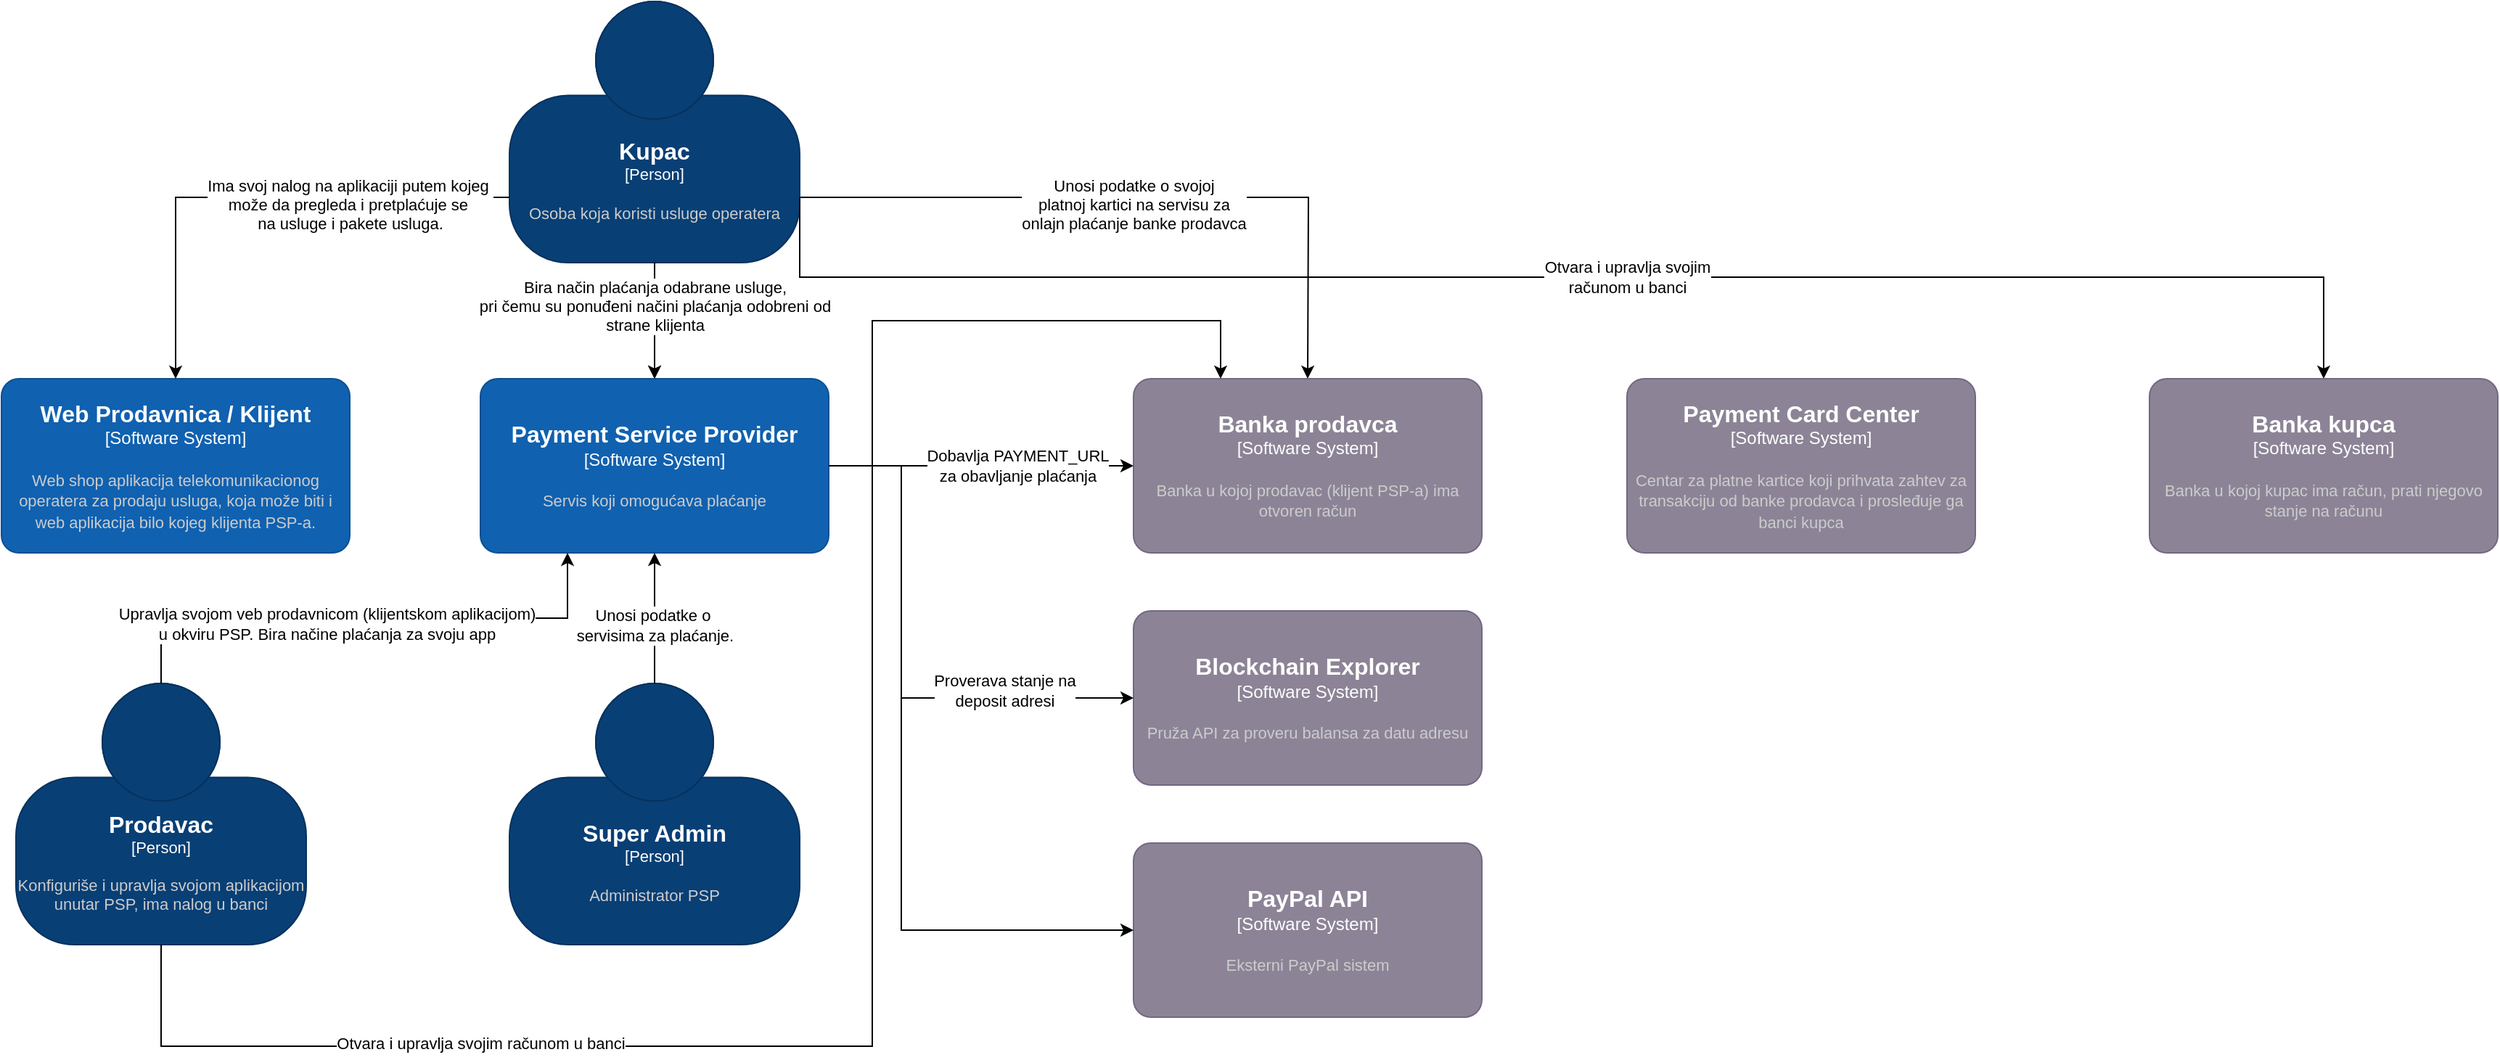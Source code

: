 <mxfile version="24.8.6" pages="2">
  <diagram name="Context" id="J9wu_--EyVaWH1z9P8W9">
    <mxGraphModel grid="1" page="1" gridSize="10" guides="1" tooltips="1" connect="1" arrows="1" fold="1" pageScale="1" pageWidth="850" pageHeight="1100" math="0" shadow="0">
      <root>
        <mxCell id="0" />
        <mxCell id="1" parent="0" />
        <mxCell id="tLLHhrk-uDKJJDFnkcIQ-17" style="edgeStyle=orthogonalEdgeStyle;rounded=0;orthogonalLoop=1;jettySize=auto;html=1;exitX=1;exitY=0.75;exitDx=0;exitDy=0;exitPerimeter=0;" edge="1" parent="1" source="tLLHhrk-uDKJJDFnkcIQ-1">
          <mxGeometry relative="1" as="geometry">
            <mxPoint x="780" y="320" as="targetPoint" />
          </mxGeometry>
        </mxCell>
        <mxCell id="tLLHhrk-uDKJJDFnkcIQ-18" value="&lt;div&gt;Unosi podatke o svojoj&lt;/div&gt;&lt;div&gt;platnoj kartici na servisu za&lt;/div&gt;&lt;div&gt;onlajn plaćanje banke prodavca&lt;br&gt;&lt;/div&gt;" style="edgeLabel;html=1;align=center;verticalAlign=middle;resizable=0;points=[];" vertex="1" connectable="0" parent="tLLHhrk-uDKJJDFnkcIQ-17">
          <mxGeometry x="-0.525" relative="1" as="geometry">
            <mxPoint x="117" y="5" as="offset" />
          </mxGeometry>
        </mxCell>
        <mxCell id="PYZdmvQ48OPLmKqUAsUi-1" value="" style="edgeStyle=orthogonalEdgeStyle;rounded=0;orthogonalLoop=1;jettySize=auto;html=1;" edge="1" parent="1" source="tLLHhrk-uDKJJDFnkcIQ-1" target="tLLHhrk-uDKJJDFnkcIQ-6">
          <mxGeometry relative="1" as="geometry" />
        </mxCell>
        <object placeholders="1" c4Name="Kupac" c4Type="Person" c4Description="Osoba koja koristi usluge operatera" label="&lt;font style=&quot;font-size: 16px&quot;&gt;&lt;b&gt;%c4Name%&lt;/b&gt;&lt;/font&gt;&lt;div&gt;[%c4Type%]&lt;/div&gt;&lt;br&gt;&lt;div&gt;&lt;font style=&quot;font-size: 11px&quot;&gt;&lt;font color=&quot;#cccccc&quot;&gt;%c4Description%&lt;/font&gt;&lt;/div&gt;" id="tLLHhrk-uDKJJDFnkcIQ-1">
          <mxCell style="html=1;fontSize=11;dashed=0;whiteSpace=wrap;fillColor=#083F75;strokeColor=#06315C;fontColor=#ffffff;shape=mxgraph.c4.person2;align=center;metaEdit=1;points=[[0.5,0,0],[1,0.5,0],[1,0.75,0],[0.75,1,0],[0.5,1,0],[0.25,1,0],[0,0.75,0],[0,0.5,0]];resizable=0;" vertex="1" parent="1">
            <mxGeometry x="230" y="60" width="200" height="180" as="geometry" />
          </mxCell>
        </object>
        <object placeholders="1" c4Name="Web Prodavnica / Klijent" c4Type="Software System" c4Description="Web shop aplikacija telekomunikacionog operatera za prodaju usluga, koja može biti i web aplikacija bilo kojeg klijenta PSP-a." label="&lt;font style=&quot;font-size: 16px&quot;&gt;&lt;b&gt;%c4Name%&lt;/b&gt;&lt;/font&gt;&lt;div&gt;[%c4Type%]&lt;/div&gt;&lt;br&gt;&lt;div&gt;&lt;font style=&quot;font-size: 11px&quot;&gt;&lt;font color=&quot;#cccccc&quot;&gt;%c4Description%&lt;/font&gt;&lt;/div&gt;" id="tLLHhrk-uDKJJDFnkcIQ-3">
          <mxCell style="rounded=1;whiteSpace=wrap;html=1;labelBackgroundColor=none;fillColor=#1061B0;fontColor=#ffffff;align=center;arcSize=10;strokeColor=#0D5091;metaEdit=1;resizable=0;points=[[0.25,0,0],[0.5,0,0],[0.75,0,0],[1,0.25,0],[1,0.5,0],[1,0.75,0],[0.75,1,0],[0.5,1,0],[0.25,1,0],[0,0.75,0],[0,0.5,0],[0,0.25,0]];" vertex="1" parent="1">
            <mxGeometry x="-120" y="320" width="240" height="120" as="geometry" />
          </mxCell>
        </object>
        <mxCell id="tLLHhrk-uDKJJDFnkcIQ-4" style="edgeStyle=orthogonalEdgeStyle;rounded=0;orthogonalLoop=1;jettySize=auto;html=1;exitX=0;exitY=0.75;exitDx=0;exitDy=0;exitPerimeter=0;entryX=0.5;entryY=0;entryDx=0;entryDy=0;entryPerimeter=0;" edge="1" parent="1" source="tLLHhrk-uDKJJDFnkcIQ-1" target="tLLHhrk-uDKJJDFnkcIQ-3">
          <mxGeometry relative="1" as="geometry">
            <mxPoint x="60" y="160" as="sourcePoint" />
            <mxPoint x="-140" y="280" as="targetPoint" />
            <Array as="points">
              <mxPoint y="195" />
            </Array>
          </mxGeometry>
        </mxCell>
        <mxCell id="tLLHhrk-uDKJJDFnkcIQ-5" value="&lt;div&gt;Ima svoj nalog na aplikaciji putem kojeg&amp;nbsp;&lt;/div&gt;&lt;div&gt;može da pregleda i pretplaćuje se&amp;nbsp;&lt;/div&gt;&lt;div&gt;na usluge i pakete usluga.&lt;/div&gt;" style="edgeLabel;html=1;align=center;verticalAlign=middle;resizable=0;points=[];" vertex="1" connectable="0" parent="tLLHhrk-uDKJJDFnkcIQ-4">
          <mxGeometry x="-0.1" y="-3" relative="1" as="geometry">
            <mxPoint x="50" y="8" as="offset" />
          </mxGeometry>
        </mxCell>
        <object placeholders="1" c4Name="Payment Service Provider" c4Type="Software System" c4Description="Servis koji omogućava plaćanje" label="&lt;font style=&quot;font-size: 16px&quot;&gt;&lt;b&gt;%c4Name%&lt;/b&gt;&lt;/font&gt;&lt;div&gt;[%c4Type%]&lt;/div&gt;&lt;br&gt;&lt;div&gt;&lt;font style=&quot;font-size: 11px&quot;&gt;&lt;font color=&quot;#cccccc&quot;&gt;%c4Description%&lt;/font&gt;&lt;/div&gt;" id="tLLHhrk-uDKJJDFnkcIQ-6">
          <mxCell style="rounded=1;whiteSpace=wrap;html=1;labelBackgroundColor=none;fillColor=#1061B0;fontColor=#ffffff;align=center;arcSize=10;strokeColor=#0D5091;metaEdit=1;resizable=0;points=[[0.25,0,0],[0.5,0,0],[0.75,0,0],[1,0.25,0],[1,0.5,0],[1,0.75,0],[0.75,1,0],[0.5,1,0],[0.25,1,0],[0,0.75,0],[0,0.5,0],[0,0.25,0]];" vertex="1" parent="1">
            <mxGeometry x="210" y="320" width="240" height="120" as="geometry" />
          </mxCell>
        </object>
        <mxCell id="tLLHhrk-uDKJJDFnkcIQ-7" style="edgeStyle=orthogonalEdgeStyle;rounded=0;orthogonalLoop=1;jettySize=auto;html=1;exitX=0.5;exitY=1;exitDx=0;exitDy=0;exitPerimeter=0;entryX=0.5;entryY=0;entryDx=0;entryDy=0;entryPerimeter=0;" edge="1" parent="1" source="tLLHhrk-uDKJJDFnkcIQ-1" target="tLLHhrk-uDKJJDFnkcIQ-6">
          <mxGeometry relative="1" as="geometry" />
        </mxCell>
        <mxCell id="tLLHhrk-uDKJJDFnkcIQ-8" value="&lt;div&gt;Bira način plaćanja odabrane usluge,&lt;/div&gt;&lt;div&gt;pri čemu su ponuđeni načini plaćanja odobreni od &lt;br&gt;&lt;/div&gt;&lt;div&gt;strane klijenta&lt;br&gt;&lt;/div&gt;" style="edgeLabel;html=1;align=center;verticalAlign=middle;resizable=0;points=[];" vertex="1" connectable="0" parent="tLLHhrk-uDKJJDFnkcIQ-7">
          <mxGeometry x="-0.245" relative="1" as="geometry">
            <mxPoint as="offset" />
          </mxGeometry>
        </mxCell>
        <object placeholders="1" c4Name="Super Admin" c4Type="Person" c4Description="Administrator PSP" label="&lt;font style=&quot;font-size: 16px&quot;&gt;&lt;b&gt;%c4Name%&lt;/b&gt;&lt;/font&gt;&lt;div&gt;[%c4Type%]&lt;/div&gt;&lt;br&gt;&lt;div&gt;&lt;font style=&quot;font-size: 11px&quot;&gt;&lt;font color=&quot;#cccccc&quot;&gt;%c4Description%&lt;/font&gt;&lt;/div&gt;" id="tLLHhrk-uDKJJDFnkcIQ-9">
          <mxCell style="html=1;fontSize=11;dashed=0;whiteSpace=wrap;fillColor=#083F75;strokeColor=#06315C;fontColor=#ffffff;shape=mxgraph.c4.person2;align=center;metaEdit=1;points=[[0.5,0,0],[1,0.5,0],[1,0.75,0],[0.75,1,0],[0.5,1,0],[0.25,1,0],[0,0.75,0],[0,0.5,0]];resizable=0;" vertex="1" parent="1">
            <mxGeometry x="230" y="530" width="200" height="180" as="geometry" />
          </mxCell>
        </object>
        <mxCell id="tLLHhrk-uDKJJDFnkcIQ-12" style="edgeStyle=orthogonalEdgeStyle;rounded=0;orthogonalLoop=1;jettySize=auto;html=1;exitX=0.5;exitY=0;exitDx=0;exitDy=0;exitPerimeter=0;entryX=0.5;entryY=1;entryDx=0;entryDy=0;entryPerimeter=0;" edge="1" parent="1" source="tLLHhrk-uDKJJDFnkcIQ-9" target="tLLHhrk-uDKJJDFnkcIQ-6">
          <mxGeometry relative="1" as="geometry" />
        </mxCell>
        <mxCell id="tLLHhrk-uDKJJDFnkcIQ-13" value="&lt;div&gt;Unosi podatke o&amp;nbsp;&lt;/div&gt;&lt;div&gt;servisima za plaćanje.&lt;br&gt;&lt;/div&gt;" style="edgeLabel;html=1;align=center;verticalAlign=middle;resizable=0;points=[];" vertex="1" connectable="0" parent="tLLHhrk-uDKJJDFnkcIQ-12">
          <mxGeometry y="-5" relative="1" as="geometry">
            <mxPoint x="-5" y="5" as="offset" />
          </mxGeometry>
        </mxCell>
        <object placeholders="1" c4Name="PayPal API" c4Type="Software System" c4Description="Eksterni PayPal sistem" label="&lt;font style=&quot;font-size: 16px&quot;&gt;&lt;b&gt;%c4Name%&lt;/b&gt;&lt;/font&gt;&lt;div&gt;[%c4Type%]&lt;/div&gt;&lt;br&gt;&lt;div&gt;&lt;font style=&quot;font-size: 11px&quot;&gt;&lt;font color=&quot;#cccccc&quot;&gt;%c4Description%&lt;/font&gt;&lt;/div&gt;" id="Gu_uRQBN5Dox3P_jIZ9F-1">
          <mxCell style="rounded=1;whiteSpace=wrap;html=1;labelBackgroundColor=none;fillColor=#8C8496;fontColor=#ffffff;align=center;arcSize=10;strokeColor=#736782;metaEdit=1;resizable=0;points=[[0.25,0,0],[0.5,0,0],[0.75,0,0],[1,0.25,0],[1,0.5,0],[1,0.75,0],[0.75,1,0],[0.5,1,0],[0.25,1,0],[0,0.75,0],[0,0.5,0],[0,0.25,0]];" vertex="1" parent="1">
            <mxGeometry x="660" y="640" width="240" height="120" as="geometry" />
          </mxCell>
        </object>
        <object placeholders="1" c4Name="Blockchain Explorer" c4Type="Software System" c4Description="Pruža API za proveru balansa za datu adresu" label="&lt;font style=&quot;font-size: 16px&quot;&gt;&lt;b&gt;%c4Name%&lt;/b&gt;&lt;/font&gt;&lt;div&gt;[%c4Type%]&lt;/div&gt;&lt;br&gt;&lt;div&gt;&lt;font style=&quot;font-size: 11px&quot;&gt;&lt;font color=&quot;#cccccc&quot;&gt;%c4Description%&lt;/font&gt;&lt;/div&gt;" id="Gu_uRQBN5Dox3P_jIZ9F-2">
          <mxCell style="rounded=1;whiteSpace=wrap;html=1;labelBackgroundColor=none;fillColor=#8C8496;fontColor=#ffffff;align=center;arcSize=10;strokeColor=#736782;metaEdit=1;resizable=0;points=[[0.25,0,0],[0.5,0,0],[0.75,0,0],[1,0.25,0],[1,0.5,0],[1,0.75,0],[0.75,1,0],[0.5,1,0],[0.25,1,0],[0,0.75,0],[0,0.5,0],[0,0.25,0]];" vertex="1" parent="1">
            <mxGeometry x="660" y="480" width="240" height="120" as="geometry" />
          </mxCell>
        </object>
        <object placeholders="1" c4Name="Prodavac" c4Type="Person" c4Description="Konfiguriše i upravlja svojom aplikacijom unutar PSP, ima nalog u banci" label="&lt;font style=&quot;font-size: 16px&quot;&gt;&lt;b&gt;%c4Name%&lt;/b&gt;&lt;/font&gt;&lt;div&gt;[%c4Type%]&lt;/div&gt;&lt;br&gt;&lt;div&gt;&lt;font style=&quot;font-size: 11px&quot;&gt;&lt;font color=&quot;#cccccc&quot;&gt;%c4Description%&lt;/font&gt;&lt;/div&gt;" id="A-QiLIx23PrgKNjg8E_m-1">
          <mxCell style="html=1;fontSize=11;dashed=0;whiteSpace=wrap;fillColor=#083F75;strokeColor=#06315C;fontColor=#ffffff;shape=mxgraph.c4.person2;align=center;metaEdit=1;points=[[0.5,0,0],[1,0.5,0],[1,0.75,0],[0.75,1,0],[0.5,1,0],[0.25,1,0],[0,0.75,0],[0,0.5,0]];resizable=0;" vertex="1" parent="1">
            <mxGeometry x="-110" y="530" width="200" height="180" as="geometry" />
          </mxCell>
        </object>
        <mxCell id="A-QiLIx23PrgKNjg8E_m-2" style="edgeStyle=orthogonalEdgeStyle;rounded=0;orthogonalLoop=1;jettySize=auto;html=1;exitX=0.5;exitY=0;exitDx=0;exitDy=0;exitPerimeter=0;entryX=0.25;entryY=1;entryDx=0;entryDy=0;entryPerimeter=0;" edge="1" parent="1" source="A-QiLIx23PrgKNjg8E_m-1" target="tLLHhrk-uDKJJDFnkcIQ-6">
          <mxGeometry relative="1" as="geometry" />
        </mxCell>
        <mxCell id="A-QiLIx23PrgKNjg8E_m-3" value="&lt;div&gt;Upravlja svojom veb prodavnicom (klijentskom aplikacijom)&lt;/div&gt;&lt;div&gt;u okviru PSP. Bira načine plaćanja za svoju app&lt;/div&gt;" style="edgeLabel;html=1;align=center;verticalAlign=middle;resizable=0;points=[];" connectable="0" vertex="1" parent="A-QiLIx23PrgKNjg8E_m-2">
          <mxGeometry x="-0.144" y="-4" relative="1" as="geometry">
            <mxPoint as="offset" />
          </mxGeometry>
        </mxCell>
        <mxCell id="A-QiLIx23PrgKNjg8E_m-6" style="edgeStyle=orthogonalEdgeStyle;rounded=0;orthogonalLoop=1;jettySize=auto;html=1;exitX=0.5;exitY=1;exitDx=0;exitDy=0;exitPerimeter=0;entryX=0.25;entryY=0;entryDx=0;entryDy=0;entryPerimeter=0;" edge="1" parent="1" source="A-QiLIx23PrgKNjg8E_m-1" target="Iddg0M9WeafohtTWXWYG-1">
          <mxGeometry relative="1" as="geometry">
            <mxPoint x="660" y="410" as="targetPoint" />
            <Array as="points">
              <mxPoint x="-10" y="780" />
              <mxPoint x="480" y="780" />
              <mxPoint x="480" y="280" />
              <mxPoint x="720" y="280" />
            </Array>
          </mxGeometry>
        </mxCell>
        <mxCell id="A-QiLIx23PrgKNjg8E_m-7" value="&lt;div&gt;Otvara i upravlja svojim računom u banci&lt;/div&gt;" style="edgeLabel;html=1;align=center;verticalAlign=middle;resizable=0;points=[];" connectable="0" vertex="1" parent="A-QiLIx23PrgKNjg8E_m-6">
          <mxGeometry x="-0.278" y="2" relative="1" as="geometry">
            <mxPoint x="-194" as="offset" />
          </mxGeometry>
        </mxCell>
        <mxCell id="A-QiLIx23PrgKNjg8E_m-8" style="edgeStyle=orthogonalEdgeStyle;rounded=0;orthogonalLoop=1;jettySize=auto;html=1;exitX=1;exitY=0.75;exitDx=0;exitDy=0;exitPerimeter=0;entryX=0.5;entryY=0;entryDx=0;entryDy=0;entryPerimeter=0;" edge="1" parent="1" source="tLLHhrk-uDKJJDFnkcIQ-1" target="Iddg0M9WeafohtTWXWYG-3">
          <mxGeometry relative="1" as="geometry">
            <mxPoint x="980" y="250" as="targetPoint" />
            <Array as="points">
              <mxPoint x="430" y="250" />
              <mxPoint x="1480" y="250" />
            </Array>
          </mxGeometry>
        </mxCell>
        <mxCell id="A-QiLIx23PrgKNjg8E_m-9" value="&lt;div&gt;Otvara i upravlja svojim&lt;/div&gt;&lt;div&gt;računom u banci&lt;br&gt;&lt;/div&gt;" style="edgeLabel;html=1;align=center;verticalAlign=middle;resizable=0;points=[];" connectable="0" vertex="1" parent="A-QiLIx23PrgKNjg8E_m-8">
          <mxGeometry x="0.777" y="2" relative="1" as="geometry">
            <mxPoint x="-419" y="2" as="offset" />
          </mxGeometry>
        </mxCell>
        <object placeholders="1" c4Name="Banka prodavca" c4Type="Software System" c4Description="Banka u kojoj prodavac (klijent PSP-a) ima otvoren račun" label="&lt;font style=&quot;font-size: 16px&quot;&gt;&lt;b&gt;%c4Name%&lt;/b&gt;&lt;/font&gt;&lt;div&gt;[%c4Type%]&lt;/div&gt;&lt;br&gt;&lt;div&gt;&lt;font style=&quot;font-size: 11px&quot;&gt;&lt;font color=&quot;#cccccc&quot;&gt;%c4Description%&lt;/font&gt;&lt;/div&gt;" id="Iddg0M9WeafohtTWXWYG-1">
          <mxCell style="rounded=1;whiteSpace=wrap;html=1;labelBackgroundColor=none;fillColor=#8C8496;fontColor=#ffffff;align=center;arcSize=10;strokeColor=#736782;metaEdit=1;resizable=0;points=[[0.25,0,0],[0.5,0,0],[0.75,0,0],[1,0.25,0],[1,0.5,0],[1,0.75,0],[0.75,1,0],[0.5,1,0],[0.25,1,0],[0,0.75,0],[0,0.5,0],[0,0.25,0]];" vertex="1" parent="1">
            <mxGeometry x="660" y="320" width="240" height="120" as="geometry" />
          </mxCell>
        </object>
        <object placeholders="1" c4Name="Payment Card Center" c4Type="Software System" c4Description="Centar za platne kartice koji prihvata zahtev za transakciju od banke prodavca i prosleđuje ga banci kupca" label="&lt;font style=&quot;font-size: 16px&quot;&gt;&lt;b&gt;%c4Name%&lt;/b&gt;&lt;/font&gt;&lt;div&gt;[%c4Type%]&lt;/div&gt;&lt;br&gt;&lt;div&gt;&lt;font style=&quot;font-size: 11px&quot;&gt;&lt;font color=&quot;#cccccc&quot;&gt;%c4Description%&lt;/font&gt;&lt;/div&gt;" id="Iddg0M9WeafohtTWXWYG-2">
          <mxCell style="rounded=1;whiteSpace=wrap;html=1;labelBackgroundColor=none;fillColor=#8C8496;fontColor=#ffffff;align=center;arcSize=10;strokeColor=#736782;metaEdit=1;resizable=0;points=[[0.25,0,0],[0.5,0,0],[0.75,0,0],[1,0.25,0],[1,0.5,0],[1,0.75,0],[0.75,1,0],[0.5,1,0],[0.25,1,0],[0,0.75,0],[0,0.5,0],[0,0.25,0]];" vertex="1" parent="1">
            <mxGeometry x="1000" y="320" width="240" height="120" as="geometry" />
          </mxCell>
        </object>
        <object placeholders="1" c4Name="Banka kupca" c4Type="Software System" c4Description="Banka u kojoj kupac ima račun, prati njegovo stanje na računu" label="&lt;font style=&quot;font-size: 16px&quot;&gt;&lt;b&gt;%c4Name%&lt;/b&gt;&lt;/font&gt;&lt;div&gt;[%c4Type%]&lt;/div&gt;&lt;br&gt;&lt;div&gt;&lt;font style=&quot;font-size: 11px&quot;&gt;&lt;font color=&quot;#cccccc&quot;&gt;%c4Description%&lt;/font&gt;&lt;/div&gt;" id="Iddg0M9WeafohtTWXWYG-3">
          <mxCell style="rounded=1;whiteSpace=wrap;html=1;labelBackgroundColor=none;fillColor=#8C8496;fontColor=#ffffff;align=center;arcSize=10;strokeColor=#736782;metaEdit=1;resizable=0;points=[[0.25,0,0],[0.5,0,0],[0.75,0,0],[1,0.25,0],[1,0.5,0],[1,0.75,0],[0.75,1,0],[0.5,1,0],[0.25,1,0],[0,0.75,0],[0,0.5,0],[0,0.25,0]];" vertex="1" parent="1">
            <mxGeometry x="1360" y="320" width="240" height="120" as="geometry" />
          </mxCell>
        </object>
        <mxCell id="-Dw7CQ5qiZ1diztkijuW-1" style="edgeStyle=orthogonalEdgeStyle;rounded=0;orthogonalLoop=1;jettySize=auto;html=1;exitX=1;exitY=0.5;exitDx=0;exitDy=0;exitPerimeter=0;entryX=0;entryY=0.5;entryDx=0;entryDy=0;entryPerimeter=0;" edge="1" parent="1" source="tLLHhrk-uDKJJDFnkcIQ-6" target="Iddg0M9WeafohtTWXWYG-1">
          <mxGeometry relative="1" as="geometry" />
        </mxCell>
        <mxCell id="-Dw7CQ5qiZ1diztkijuW-2" value="&lt;div&gt;Dobavlja PAYMENT_URL&lt;/div&gt;&lt;div&gt;za obavljanje plaćanja&lt;br&gt;&lt;/div&gt;" style="edgeLabel;html=1;align=center;verticalAlign=middle;resizable=0;points=[];" connectable="0" vertex="1" parent="-Dw7CQ5qiZ1diztkijuW-1">
          <mxGeometry x="-0.122" y="2" relative="1" as="geometry">
            <mxPoint x="38" y="2" as="offset" />
          </mxGeometry>
        </mxCell>
        <mxCell id="-Dw7CQ5qiZ1diztkijuW-3" style="edgeStyle=orthogonalEdgeStyle;rounded=0;orthogonalLoop=1;jettySize=auto;html=1;exitX=1;exitY=0.5;exitDx=0;exitDy=0;exitPerimeter=0;entryX=0;entryY=0.5;entryDx=0;entryDy=0;entryPerimeter=0;" edge="1" parent="1" source="tLLHhrk-uDKJJDFnkcIQ-6" target="Gu_uRQBN5Dox3P_jIZ9F-2">
          <mxGeometry relative="1" as="geometry">
            <Array as="points">
              <mxPoint x="500" y="380" />
              <mxPoint x="500" y="540" />
            </Array>
          </mxGeometry>
        </mxCell>
        <mxCell id="-Dw7CQ5qiZ1diztkijuW-4" value="&lt;div&gt;Proverava stanje na&lt;/div&gt;&lt;div&gt;deposit adresi&lt;br&gt;&lt;/div&gt;" style="edgeLabel;html=1;align=center;verticalAlign=middle;resizable=0;points=[];" connectable="0" vertex="1" parent="1">
          <mxGeometry x="580.005" y="540" as="geometry">
            <mxPoint x="-9" y="-5" as="offset" />
          </mxGeometry>
        </mxCell>
        <mxCell id="-Dw7CQ5qiZ1diztkijuW-5" style="edgeStyle=orthogonalEdgeStyle;rounded=0;orthogonalLoop=1;jettySize=auto;html=1;exitX=1;exitY=0.5;exitDx=0;exitDy=0;exitPerimeter=0;entryX=0;entryY=0.5;entryDx=0;entryDy=0;entryPerimeter=0;" edge="1" parent="1" source="tLLHhrk-uDKJJDFnkcIQ-6" target="Gu_uRQBN5Dox3P_jIZ9F-1">
          <mxGeometry relative="1" as="geometry">
            <Array as="points">
              <mxPoint x="500" y="380" />
              <mxPoint x="500" y="700" />
            </Array>
          </mxGeometry>
        </mxCell>
      </root>
    </mxGraphModel>
  </diagram>
  <diagram id="Ug07hzjZY8NPnnNq7Vm1" name="Container">
    <mxGraphModel grid="1" page="1" gridSize="10" guides="1" tooltips="1" connect="1" arrows="1" fold="1" pageScale="1" pageWidth="850" pageHeight="1100" math="0" shadow="0">
      <root>
        <mxCell id="0" />
        <mxCell id="1" parent="0" />
        <object placeholders="1" c4Name="Payment Service Provider" c4Type="SystemScopeBoundary" c4Application="Software System" label="&lt;font style=&quot;font-size: 16px&quot;&gt;&lt;b&gt;&lt;div style=&quot;text-align: left&quot;&gt;%c4Name%&lt;/div&gt;&lt;/b&gt;&lt;/font&gt;&lt;div style=&quot;text-align: left&quot;&gt;[%c4Application%]&lt;/div&gt;" id="9SvNAXhWX8-R4dEV2yWT-1">
          <mxCell style="rounded=1;fontSize=11;whiteSpace=wrap;html=1;dashed=1;arcSize=20;fillColor=none;strokeColor=#666666;fontColor=#333333;labelBackgroundColor=none;align=left;verticalAlign=bottom;labelBorderColor=none;spacingTop=0;spacing=10;dashPattern=8 4;metaEdit=1;rotatable=0;perimeter=rectanglePerimeter;noLabel=0;labelPadding=0;allowArrows=0;connectable=0;expand=0;recursiveResize=0;editable=1;pointerEvents=0;absoluteArcSize=1;points=[[0.25,0,0],[0.5,0,0],[0.75,0,0],[1,0.25,0],[1,0.5,0],[1,0.75,0],[0.75,1,0],[0.5,1,0],[0.25,1,0],[0,0.75,0],[0,0.5,0],[0,0.25,0]];" vertex="1" parent="1">
            <mxGeometry x="130" y="110" width="1630" height="890" as="geometry" />
          </mxCell>
        </object>
        <object placeholders="1" c4Name="Web Prodavnica / Klijent" c4Type="SystemScopeBoundary" c4Application="Software System" label="&lt;font style=&quot;font-size: 16px&quot;&gt;&lt;b&gt;&lt;div style=&quot;text-align: left&quot;&gt;%c4Name%&lt;/div&gt;&lt;/b&gt;&lt;/font&gt;&lt;div style=&quot;text-align: left&quot;&gt;[%c4Application%]&lt;/div&gt;" id="BkgZ91S71N9rqs8H-Awl-1">
          <mxCell style="rounded=1;fontSize=11;whiteSpace=wrap;html=1;dashed=1;arcSize=20;fillColor=none;strokeColor=#666666;fontColor=#333333;labelBackgroundColor=none;align=left;verticalAlign=bottom;labelBorderColor=none;spacingTop=0;spacing=10;dashPattern=8 4;metaEdit=1;rotatable=0;perimeter=rectanglePerimeter;noLabel=0;labelPadding=0;allowArrows=0;connectable=0;expand=0;recursiveResize=0;editable=1;pointerEvents=0;absoluteArcSize=1;points=[[0.25,0,0],[0.5,0,0],[0.75,0,0],[1,0.25,0],[1,0.5,0],[1,0.75,0],[0.75,1,0],[0.5,1,0],[0.25,1,0],[0,0.75,0],[0,0.5,0],[0,0.25,0]];" vertex="1" parent="1">
            <mxGeometry x="-770" y="110" width="690" height="450" as="geometry" />
          </mxCell>
        </object>
        <object placeholders="1" c4Name="Kupac" c4Type="Person" c4Description="Osoba koja koristi usluge operatera" label="&lt;font style=&quot;font-size: 16px&quot;&gt;&lt;b&gt;%c4Name%&lt;/b&gt;&lt;/font&gt;&lt;div&gt;[%c4Type%]&lt;/div&gt;&lt;br&gt;&lt;div&gt;&lt;font style=&quot;font-size: 11px&quot;&gt;&lt;font color=&quot;#cccccc&quot;&gt;%c4Description%&lt;/font&gt;&lt;/div&gt;" id="-Dfa5dCI5ny1sUVRKkH5-1">
          <mxCell style="html=1;fontSize=11;dashed=0;whiteSpace=wrap;fillColor=#083F75;strokeColor=#06315C;fontColor=#ffffff;shape=mxgraph.c4.person2;align=center;metaEdit=1;points=[[0.5,0,0],[1,0.5,0],[1,0.75,0],[0.75,1,0],[0.5,1,0],[0.25,1,0],[0,0.75,0],[0,0.5,0]];resizable=0;" vertex="1" parent="1">
            <mxGeometry x="-710" y="-130" width="200" height="180" as="geometry" />
          </mxCell>
        </object>
        <mxCell id="ervIR7irUqciZhTlSeTI-7" style="edgeStyle=orthogonalEdgeStyle;rounded=0;orthogonalLoop=1;jettySize=auto;html=1;exitX=1;exitY=0.5;exitDx=0;exitDy=0;exitPerimeter=0;" edge="1" parent="1" source="-Dfa5dCI5ny1sUVRKkH5-2">
          <mxGeometry relative="1" as="geometry">
            <mxPoint x="160" y="209.842" as="targetPoint" />
          </mxGeometry>
        </mxCell>
        <mxCell id="ervIR7irUqciZhTlSeTI-8" value="&lt;div&gt;Pri početku plaćanja, redirektuje korisnikov&amp;nbsp;&lt;/div&gt;&lt;div&gt;browser na &lt;b&gt;psp.local&lt;/b&gt; pri čemu&amp;nbsp;&lt;/div&gt;&lt;div&gt;je &lt;b&gt;ORDER_ID &lt;/b&gt;query parametar&lt;br&gt;&lt;/div&gt;" style="edgeLabel;html=1;align=center;verticalAlign=middle;resizable=0;points=[];" connectable="0" vertex="1" parent="ervIR7irUqciZhTlSeTI-7">
          <mxGeometry x="-0.291" y="1" relative="1" as="geometry">
            <mxPoint x="37" y="1" as="offset" />
          </mxGeometry>
        </mxCell>
        <object placeholders="1" c4Name="Frontend Aplikacija" c4Type="Container" c4Technology="VueJS" c4Description="Pruža sve funkcionalnosti web &#xa;prodavnice kupcu kroz web browser" label="&lt;font style=&quot;font-size: 16px&quot;&gt;&lt;b&gt;%c4Name%&lt;/b&gt;&lt;/font&gt;&lt;div&gt;[%c4Type%:&amp;nbsp;%c4Technology%]&lt;/div&gt;&lt;br&gt;&lt;div&gt;&lt;font style=&quot;font-size: 11px&quot;&gt;&lt;font color=&quot;#E6E6E6&quot;&gt;%c4Description%&lt;/font&gt;&lt;/div&gt;" id="-Dfa5dCI5ny1sUVRKkH5-2">
          <mxCell style="shape=mxgraph.c4.webBrowserContainer2;whiteSpace=wrap;html=1;boundedLbl=1;rounded=0;labelBackgroundColor=none;strokeColor=#118ACD;fillColor=#23A2D9;strokeColor=#118ACD;strokeColor2=#0E7DAD;fontSize=12;fontColor=#ffffff;align=center;metaEdit=1;points=[[0.5,0,0],[1,0.25,0],[1,0.5,0],[1,0.75,0],[0.5,1,0],[0,0.75,0],[0,0.5,0],[0,0.25,0]];resizable=0;" vertex="1" parent="1">
            <mxGeometry x="-340" y="130" width="240" height="160" as="geometry" />
          </mxCell>
        </object>
        <mxCell id="ervIR7irUqciZhTlSeTI-5" style="edgeStyle=orthogonalEdgeStyle;rounded=0;orthogonalLoop=1;jettySize=auto;html=1;exitX=1;exitY=0.5;exitDx=0;exitDy=0;exitPerimeter=0;entryX=0;entryY=0.5;entryDx=0;entryDy=0;entryPerimeter=0;" edge="1" parent="1" source="-Dfa5dCI5ny1sUVRKkH5-3" target="ervIR7irUqciZhTlSeTI-4">
          <mxGeometry relative="1" as="geometry">
            <mxPoint x="30" y="420" as="targetPoint" />
          </mxGeometry>
        </mxCell>
        <mxCell id="ervIR7irUqciZhTlSeTI-6" value="&lt;div&gt;Započinje proces plaćanja slanjem&lt;/div&gt;&lt;div&gt;MERCHANT_ID&lt;/div&gt;&lt;div&gt;MERCHANT_PASSWORD&lt;/div&gt;&lt;div&gt;AMOUNT&lt;/div&gt;&lt;div&gt;MERCHANT_ORDER_ID&lt;/div&gt;&lt;div&gt;MERCHANT_TIMESTAMP&lt;/div&gt;&lt;div&gt;SUCCESS, FAIL, ERROR URLS&lt;/div&gt;&lt;div&gt;&lt;br&gt;&lt;/div&gt;&lt;div&gt;&lt;br&gt;&lt;/div&gt;&lt;div&gt;&lt;br&gt;&lt;/div&gt;&lt;div&gt;U odgovoru dobija &lt;b&gt;PAYMENT_URL&lt;/b&gt; i &lt;b&gt;PAYMENT_ID&lt;/b&gt;&lt;br&gt;&lt;/div&gt;&lt;div&gt;&lt;br&gt;&lt;/div&gt;" style="edgeLabel;html=1;align=center;verticalAlign=middle;resizable=0;points=[];" connectable="0" vertex="1" parent="ervIR7irUqciZhTlSeTI-5">
          <mxGeometry x="-0.019" relative="1" as="geometry">
            <mxPoint x="1588" y="-18" as="offset" />
          </mxGeometry>
        </mxCell>
        <object placeholders="1" c4Name="REST API Aplikacija" c4Type="Container" c4Technology="FastAPI" c4Description="Registracija i prijava korisnika, izlistavanje usluga i detalja, izlistavanje usluga na koje je korisnik pretplaćen, pretplaćivanje na usluge" label="&lt;font style=&quot;font-size: 16px&quot;&gt;&lt;b&gt;%c4Name%&lt;/b&gt;&lt;/font&gt;&lt;div&gt;[%c4Type%: %c4Technology%]&lt;/div&gt;&lt;br&gt;&lt;div&gt;&lt;font style=&quot;font-size: 11px&quot;&gt;&lt;font color=&quot;#E6E6E6&quot;&gt;%c4Description%&lt;/font&gt;&lt;/div&gt;" id="-Dfa5dCI5ny1sUVRKkH5-3">
          <mxCell style="rounded=1;whiteSpace=wrap;html=1;fontSize=11;labelBackgroundColor=none;fillColor=#23A2D9;fontColor=#ffffff;align=center;arcSize=10;strokeColor=#0E7DAD;metaEdit=1;resizable=0;points=[[0.25,0,0],[0.5,0,0],[0.75,0,0],[1,0.25,0],[1,0.5,0],[1,0.75,0],[0.75,1,0],[0.5,1,0],[0.25,1,0],[0,0.75,0],[0,0.5,0],[0,0.25,0]];" vertex="1" parent="1">
            <mxGeometry x="-340" y="360" width="240" height="120" as="geometry" />
          </mxCell>
        </object>
        <object placeholders="1" c4Name="Baza podataka" c4Type="Container" c4Technology="e.g. Postgresql" c4Description="Sadrži korisnike, usluge u ponudi sa detaljima, pretplate korisnika na usluge (period, produženje)" label="&lt;font style=&quot;font-size: 16px&quot;&gt;&lt;b&gt;%c4Name%&lt;/b&gt;&lt;/font&gt;&lt;div&gt;[%c4Type%:&amp;nbsp;%c4Technology%]&lt;/div&gt;&lt;br&gt;&lt;div&gt;&lt;font style=&quot;font-size: 11px&quot;&gt;&lt;font color=&quot;#E6E6E6&quot;&gt;%c4Description%&lt;/font&gt;&lt;/div&gt;" id="-Dfa5dCI5ny1sUVRKkH5-4">
          <mxCell style="shape=cylinder3;size=15;whiteSpace=wrap;html=1;boundedLbl=1;rounded=0;labelBackgroundColor=none;fillColor=#23A2D9;fontSize=12;fontColor=#ffffff;align=center;strokeColor=#0E7DAD;metaEdit=1;points=[[0.5,0,0],[1,0.25,0],[1,0.5,0],[1,0.75,0],[0.5,1,0],[0,0.75,0],[0,0.5,0],[0,0.25,0]];resizable=0;" vertex="1" parent="1">
            <mxGeometry x="-740" y="360" width="240" height="120" as="geometry" />
          </mxCell>
        </object>
        <mxCell id="-Dfa5dCI5ny1sUVRKkH5-7" style="edgeStyle=orthogonalEdgeStyle;rounded=0;orthogonalLoop=1;jettySize=auto;html=1;entryX=1;entryY=0.5;entryDx=0;entryDy=0;entryPerimeter=0;" edge="1" parent="1" target="-Dfa5dCI5ny1sUVRKkH5-4">
          <mxGeometry relative="1" as="geometry">
            <mxPoint x="-340" y="420" as="sourcePoint" />
          </mxGeometry>
        </mxCell>
        <mxCell id="-Dfa5dCI5ny1sUVRKkH5-8" value="Čita iz / upisuje u" style="edgeLabel;html=1;align=center;verticalAlign=middle;resizable=0;points=[];" connectable="0" vertex="1" parent="-Dfa5dCI5ny1sUVRKkH5-7">
          <mxGeometry x="-0.278" y="-1" relative="1" as="geometry">
            <mxPoint x="-22" as="offset" />
          </mxGeometry>
        </mxCell>
        <mxCell id="-Dfa5dCI5ny1sUVRKkH5-11" style="edgeStyle=orthogonalEdgeStyle;rounded=0;orthogonalLoop=1;jettySize=auto;html=1;exitX=0.5;exitY=1;exitDx=0;exitDy=0;exitPerimeter=0;entryX=0.5;entryY=0;entryDx=0;entryDy=0;entryPerimeter=0;" edge="1" parent="1" source="-Dfa5dCI5ny1sUVRKkH5-2" target="-Dfa5dCI5ny1sUVRKkH5-3">
          <mxGeometry relative="1" as="geometry" />
        </mxCell>
        <mxCell id="-Dfa5dCI5ny1sUVRKkH5-12" value="&lt;div&gt;Pravi API pozive ka&lt;/div&gt;" style="edgeLabel;html=1;align=center;verticalAlign=middle;resizable=0;points=[];" connectable="0" vertex="1" parent="-Dfa5dCI5ny1sUVRKkH5-11">
          <mxGeometry x="-0.162" y="-4" relative="1" as="geometry">
            <mxPoint as="offset" />
          </mxGeometry>
        </mxCell>
        <mxCell id="-Dfa5dCI5ny1sUVRKkH5-18" style="edgeStyle=orthogonalEdgeStyle;rounded=0;orthogonalLoop=1;jettySize=auto;html=1;exitX=1;exitY=0.5;exitDx=0;exitDy=0;exitPerimeter=0;" edge="1" parent="1" source="-Dfa5dCI5ny1sUVRKkH5-13">
          <mxGeometry relative="1" as="geometry">
            <mxPoint x="-340" y="220.368" as="targetPoint" />
          </mxGeometry>
        </mxCell>
        <mxCell id="-Dfa5dCI5ny1sUVRKkH5-19" value="&lt;div&gt;Statički servira frontend&lt;/div&gt;&lt;div&gt;aplikaciju kupčevom&lt;/div&gt;&lt;div&gt;browseru&lt;br&gt;&lt;/div&gt;" style="edgeLabel;html=1;align=center;verticalAlign=middle;resizable=0;points=[];" connectable="0" vertex="1" parent="-Dfa5dCI5ny1sUVRKkH5-18">
          <mxGeometry x="0.101" y="-3" relative="1" as="geometry">
            <mxPoint x="-12" y="-4" as="offset" />
          </mxGeometry>
        </mxCell>
        <object placeholders="1" c4Name="Web Server" c4Type="Container" c4Technology="e.g. Nginx" c4Description="Statički servira frontend aplikaciju korisniku" label="&lt;font style=&quot;font-size: 16px&quot;&gt;&lt;b&gt;%c4Name%&lt;/b&gt;&lt;/font&gt;&lt;div&gt;[%c4Type%: %c4Technology%]&lt;/div&gt;&lt;br&gt;&lt;div&gt;&lt;font style=&quot;font-size: 11px&quot;&gt;&lt;font color=&quot;#E6E6E6&quot;&gt;%c4Description%&lt;/font&gt;&lt;/div&gt;" id="-Dfa5dCI5ny1sUVRKkH5-13">
          <mxCell style="rounded=1;whiteSpace=wrap;html=1;fontSize=11;labelBackgroundColor=none;fillColor=#23A2D9;fontColor=#ffffff;align=center;arcSize=10;strokeColor=#0E7DAD;metaEdit=1;resizable=0;points=[[0.25,0,0],[0.5,0,0],[0.75,0,0],[1,0.25,0],[1,0.5,0],[1,0.75,0],[0.75,1,0],[0.5,1,0],[0.25,1,0],[0,0.75,0],[0,0.5,0],[0,0.25,0]];" vertex="1" parent="1">
            <mxGeometry x="-730" y="160" width="240" height="120" as="geometry" />
          </mxCell>
        </object>
        <mxCell id="-Dfa5dCI5ny1sUVRKkH5-14" style="edgeStyle=orthogonalEdgeStyle;rounded=0;orthogonalLoop=1;jettySize=auto;html=1;exitX=1;exitY=0.75;exitDx=0;exitDy=0;exitPerimeter=0;entryX=0.5;entryY=0;entryDx=0;entryDy=0;entryPerimeter=0;" edge="1" parent="1" source="-Dfa5dCI5ny1sUVRKkH5-1" target="-Dfa5dCI5ny1sUVRKkH5-2">
          <mxGeometry relative="1" as="geometry" />
        </mxCell>
        <mxCell id="-Dfa5dCI5ny1sUVRKkH5-15" value="&lt;div&gt;Registruje se, prijavljuje se, pregleda usluge,&amp;nbsp;&lt;/div&gt;&lt;div&gt;pretplaćuje sa na usluge&lt;/div&gt;" style="edgeLabel;html=1;align=center;verticalAlign=middle;resizable=0;points=[];" connectable="0" vertex="1" parent="-Dfa5dCI5ny1sUVRKkH5-14">
          <mxGeometry x="-0.133" y="-4" relative="1" as="geometry">
            <mxPoint x="-26" as="offset" />
          </mxGeometry>
        </mxCell>
        <mxCell id="-Dfa5dCI5ny1sUVRKkH5-16" style="edgeStyle=orthogonalEdgeStyle;rounded=0;orthogonalLoop=1;jettySize=auto;html=1;exitX=0.5;exitY=1;exitDx=0;exitDy=0;exitPerimeter=0;entryX=0.5;entryY=0;entryDx=0;entryDy=0;entryPerimeter=0;" edge="1" parent="1" source="-Dfa5dCI5ny1sUVRKkH5-1" target="-Dfa5dCI5ny1sUVRKkH5-13">
          <mxGeometry relative="1" as="geometry" />
        </mxCell>
        <mxCell id="-Dfa5dCI5ny1sUVRKkH5-17" value="Posećuje &lt;b&gt;prodavnica.local&lt;/b&gt;" style="edgeLabel;html=1;align=center;verticalAlign=middle;resizable=0;points=[];" connectable="0" vertex="1" parent="-Dfa5dCI5ny1sUVRKkH5-16">
          <mxGeometry x="-0.276" y="3" relative="1" as="geometry">
            <mxPoint as="offset" />
          </mxGeometry>
        </mxCell>
        <object placeholders="1" c4Name="Web Server" c4Type="Container" c4Technology="e.g. Nginx" c4Description="Statički servira frontend aplikaciju korisniku" label="&lt;font style=&quot;font-size: 16px&quot;&gt;&lt;b&gt;%c4Name%&lt;/b&gt;&lt;/font&gt;&lt;div&gt;[%c4Type%: %c4Technology%]&lt;/div&gt;&lt;br&gt;&lt;div&gt;&lt;font style=&quot;font-size: 11px&quot;&gt;&lt;font color=&quot;#E6E6E6&quot;&gt;%c4Description%&lt;/font&gt;&lt;/div&gt;" id="iqNdqKKUcrkHKuxMiaks-1">
          <mxCell style="rounded=1;whiteSpace=wrap;html=1;fontSize=11;labelBackgroundColor=none;fillColor=#23A2D9;fontColor=#ffffff;align=center;arcSize=10;strokeColor=#0E7DAD;metaEdit=1;resizable=0;points=[[0.25,0,0],[0.5,0,0],[0.75,0,0],[1,0.25,0],[1,0.5,0],[1,0.75,0],[0.75,1,0],[0.5,1,0],[0.25,1,0],[0,0.75,0],[0,0.5,0],[0,0.25,0]];" vertex="1" parent="1">
            <mxGeometry x="160" y="160" width="240" height="120" as="geometry" />
          </mxCell>
        </object>
        <object placeholders="1" c4Name="Frontend Aplikacija" c4Type="Container" c4Technology="VueJS" c4Description="Prikazuje korisniku podržane načine&#xa;plaćanja za datu prodavnicu, kao i detalje o kupovini (prodavnica, predmet prodaje i cena)" label="&lt;font style=&quot;font-size: 16px&quot;&gt;&lt;b&gt;%c4Name%&lt;/b&gt;&lt;/font&gt;&lt;div&gt;[%c4Type%:&amp;nbsp;%c4Technology%]&lt;/div&gt;&lt;br&gt;&lt;div&gt;&lt;font style=&quot;font-size: 11px&quot;&gt;&lt;font color=&quot;#E6E6E6&quot;&gt;%c4Description%&lt;/font&gt;&lt;/div&gt;" id="iqNdqKKUcrkHKuxMiaks-5">
          <mxCell style="shape=mxgraph.c4.webBrowserContainer2;whiteSpace=wrap;html=1;boundedLbl=1;rounded=0;labelBackgroundColor=none;strokeColor=#118ACD;fillColor=#23A2D9;strokeColor=#118ACD;strokeColor2=#0E7DAD;fontSize=12;fontColor=#ffffff;align=center;metaEdit=1;points=[[0.5,0,0],[1,0.25,0],[1,0.5,0],[1,0.75,0],[0.5,1,0],[0,0.75,0],[0,0.5,0],[0,0.25,0]];resizable=0;" vertex="1" parent="1">
            <mxGeometry x="700" y="130" width="240" height="160" as="geometry" />
          </mxCell>
        </object>
        <mxCell id="iqNdqKKUcrkHKuxMiaks-6" style="edgeStyle=orthogonalEdgeStyle;rounded=0;orthogonalLoop=1;jettySize=auto;html=1;exitX=1;exitY=0.5;exitDx=0;exitDy=0;exitPerimeter=0;" edge="1" parent="1">
          <mxGeometry relative="1" as="geometry">
            <mxPoint x="700" y="220" as="targetPoint" />
            <mxPoint x="400" y="220" as="sourcePoint" />
          </mxGeometry>
        </mxCell>
        <mxCell id="iqNdqKKUcrkHKuxMiaks-7" value="&lt;div&gt;Statički servira frontend&lt;/div&gt;&lt;div&gt;aplikaciju kupčevom&lt;/div&gt;&lt;div&gt;browseru&lt;br&gt;&lt;/div&gt;" style="edgeLabel;html=1;align=center;verticalAlign=middle;resizable=0;points=[];" connectable="0" vertex="1" parent="iqNdqKKUcrkHKuxMiaks-6">
          <mxGeometry x="0.101" y="-3" relative="1" as="geometry">
            <mxPoint x="-12" y="-4" as="offset" />
          </mxGeometry>
        </mxCell>
        <mxCell id="YayIe8A1mY_EZbu5fioP-2" style="edgeStyle=orthogonalEdgeStyle;rounded=0;orthogonalLoop=1;jettySize=auto;html=1;exitX=0.5;exitY=1;exitDx=0;exitDy=0;exitPerimeter=0;" edge="1" parent="1" source="qZ7AquHbZ34GRcM63JPv-1" target="LQsaFghDRL0EP-A3VGFa-7">
          <mxGeometry relative="1" as="geometry" />
        </mxCell>
        <mxCell id="YayIe8A1mY_EZbu5fioP-3" value="Čita iz / upisuje u" style="edgeLabel;html=1;align=center;verticalAlign=middle;resizable=0;points=[];" connectable="0" vertex="1" parent="YayIe8A1mY_EZbu5fioP-2">
          <mxGeometry x="0.273" relative="1" as="geometry">
            <mxPoint as="offset" />
          </mxGeometry>
        </mxCell>
        <object placeholders="1" c4Name="REST API Aplikacija za Kupce" c4Type="Container" c4Technology="FastAPI" c4Description="Na osnovu datog ORDER_ID nudi mogućnosti plaćanja. Prosleđuje kupčev zahtev za plaćanjem odgovarajućem hendleru za plaćanje." label="&lt;font style=&quot;font-size: 16px&quot;&gt;&lt;b&gt;%c4Name%&lt;/b&gt;&lt;/font&gt;&lt;div&gt;[%c4Type%: %c4Technology%]&lt;/div&gt;&lt;br&gt;&lt;div&gt;&lt;font style=&quot;font-size: 11px&quot;&gt;&lt;font color=&quot;#E6E6E6&quot;&gt;%c4Description%&lt;/font&gt;&lt;/div&gt;" id="qZ7AquHbZ34GRcM63JPv-1">
          <mxCell style="rounded=1;whiteSpace=wrap;html=1;fontSize=11;labelBackgroundColor=none;fillColor=#23A2D9;fontColor=#ffffff;align=center;arcSize=10;strokeColor=#0E7DAD;metaEdit=1;resizable=0;points=[[0.25,0,0],[0.5,0,0],[0.75,0,0],[1,0.25,0],[1,0.5,0],[1,0.75,0],[0.75,1,0],[0.5,1,0],[0.25,1,0],[0,0.75,0],[0,0.5,0],[0,0.25,0]];" vertex="1" parent="1">
            <mxGeometry x="700" y="360" width="240" height="120" as="geometry" />
          </mxCell>
        </object>
        <object placeholders="1" c4Name="Super Admin" c4Type="Person" c4Description="Administrator PSP" label="&lt;font style=&quot;font-size: 16px&quot;&gt;&lt;b&gt;%c4Name%&lt;/b&gt;&lt;/font&gt;&lt;div&gt;[%c4Type%]&lt;/div&gt;&lt;br&gt;&lt;div&gt;&lt;font style=&quot;font-size: 11px&quot;&gt;&lt;font color=&quot;#cccccc&quot;&gt;%c4Description%&lt;/font&gt;&lt;/div&gt;" id="LQsaFghDRL0EP-A3VGFa-1">
          <mxCell style="html=1;fontSize=11;dashed=0;whiteSpace=wrap;fillColor=#083F75;strokeColor=#06315C;fontColor=#ffffff;shape=mxgraph.c4.person2;align=center;metaEdit=1;points=[[0.5,0,0],[1,0.5,0],[1,0.75,0],[0.75,1,0],[0.5,1,0],[0.25,1,0],[0,0.75,0],[0,0.5,0]];resizable=0;" vertex="1" parent="1">
            <mxGeometry x="720" y="1050" width="200" height="180" as="geometry" />
          </mxCell>
        </object>
        <mxCell id="jj2AK_LUxVg-6keSor2m-3" style="edgeStyle=orthogonalEdgeStyle;rounded=0;orthogonalLoop=1;jettySize=auto;html=1;" edge="1" parent="1" source="LQsaFghDRL0EP-A3VGFa-2" target="LQsaFghDRL0EP-A3VGFa-7">
          <mxGeometry relative="1" as="geometry" />
        </mxCell>
        <object placeholders="1" c4Name="Management Skripta" c4Type="Container" c4Technology="e.g. Python, Bash" c4Description="CLI alat za dodavanje i uklanjanje metoda plaćanja (umesto web back-office aplikacije)" label="&lt;font style=&quot;font-size: 16px&quot;&gt;&lt;b&gt;%c4Name%&lt;/b&gt;&lt;/font&gt;&lt;div&gt;[%c4Type%: %c4Technology%]&lt;/div&gt;&lt;br&gt;&lt;div&gt;&lt;font style=&quot;font-size: 11px&quot;&gt;&lt;font color=&quot;#E6E6E6&quot;&gt;%c4Description%&lt;/font&gt;&lt;/div&gt;" id="LQsaFghDRL0EP-A3VGFa-2">
          <mxCell style="rounded=1;whiteSpace=wrap;html=1;fontSize=11;labelBackgroundColor=none;fillColor=#23A2D9;fontColor=#ffffff;align=center;arcSize=10;strokeColor=#0E7DAD;metaEdit=1;resizable=0;points=[[0.25,0,0],[0.5,0,0],[0.75,0,0],[1,0.25,0],[1,0.5,0],[1,0.75,0],[0.75,1,0],[0.5,1,0],[0.25,1,0],[0,0.75,0],[0,0.5,0],[0,0.25,0]];" vertex="1" parent="1">
            <mxGeometry x="700" y="560" width="240" height="120" as="geometry" />
          </mxCell>
        </object>
        <mxCell id="LQsaFghDRL0EP-A3VGFa-5" style="edgeStyle=orthogonalEdgeStyle;rounded=0;orthogonalLoop=1;jettySize=auto;html=1;exitX=0.5;exitY=0;exitDx=0;exitDy=0;exitPerimeter=0;entryX=0.5;entryY=1;entryDx=0;entryDy=0;entryPerimeter=0;" edge="1" parent="1" source="LQsaFghDRL0EP-A3VGFa-1" target="LQsaFghDRL0EP-A3VGFa-2">
          <mxGeometry relative="1" as="geometry">
            <mxPoint x="670.0" y="780" as="sourcePoint" />
          </mxGeometry>
        </mxCell>
        <mxCell id="LQsaFghDRL0EP-A3VGFa-6" value="Izvršava komande" style="edgeLabel;html=1;align=center;verticalAlign=middle;resizable=0;points=[];" connectable="0" vertex="1" parent="LQsaFghDRL0EP-A3VGFa-5">
          <mxGeometry x="0.352" y="-4" relative="1" as="geometry">
            <mxPoint x="-4" y="15" as="offset" />
          </mxGeometry>
        </mxCell>
        <object placeholders="1" c4Name="Baza podataka" c4Type="Container" c4Technology="e.g. Postgresql" c4Description="Svi mogući načini plaćanja, merchants (api_key, success/fail/error urls), transakcije, veze merchanta i načina plaćanja" label="&lt;font style=&quot;font-size: 16px&quot;&gt;&lt;b&gt;%c4Name%&lt;/b&gt;&lt;/font&gt;&lt;div&gt;[%c4Type%:&amp;nbsp;%c4Technology%]&lt;/div&gt;&lt;br&gt;&lt;div&gt;&lt;font style=&quot;font-size: 11px&quot;&gt;&lt;font color=&quot;#E6E6E6&quot;&gt;%c4Description%&lt;/font&gt;&lt;/div&gt;" id="LQsaFghDRL0EP-A3VGFa-7">
          <mxCell style="shape=cylinder3;size=15;whiteSpace=wrap;html=1;boundedLbl=1;rounded=0;labelBackgroundColor=none;fillColor=#23A2D9;fontSize=12;fontColor=#ffffff;align=center;strokeColor=#0E7DAD;metaEdit=1;points=[[0.5,0,0],[1,0.25,0],[1,0.5,0],[1,0.75,0],[0.5,1,0],[0,0.75,0],[0,0.5,0],[0,0.25,0]];resizable=0;" vertex="1" parent="1">
            <mxGeometry x="410" y="560" width="240" height="120" as="geometry" />
          </mxCell>
        </object>
        <object placeholders="1" c4Name="Vlasnik prodavnice" c4Type="Person" c4Description="Konfiguriše i upravlja svojom aplikacijom unutar PSP, ima nalog u banci" label="&lt;font style=&quot;font-size: 16px&quot;&gt;&lt;b&gt;%c4Name%&lt;/b&gt;&lt;/font&gt;&lt;div&gt;[%c4Type%]&lt;/div&gt;&lt;br&gt;&lt;div&gt;&lt;font style=&quot;font-size: 11px&quot;&gt;&lt;font color=&quot;#cccccc&quot;&gt;%c4Description%&lt;/font&gt;&lt;/div&gt;" id="W_cVftkf6k1-Y2_iZ0u_-1">
          <mxCell style="html=1;fontSize=11;dashed=0;whiteSpace=wrap;fillColor=#083F75;strokeColor=#06315C;fontColor=#ffffff;shape=mxgraph.c4.person2;align=center;metaEdit=1;points=[[0.5,0,0],[1,0.5,0],[1,0.75,0],[0.75,1,0],[0.5,1,0],[0.25,1,0],[0,0.75,0],[0,0.5,0]];resizable=0;" vertex="1" parent="1">
            <mxGeometry x="430" y="1050" width="200" height="180" as="geometry" />
          </mxCell>
        </object>
        <object placeholders="1" c4Name="Banka Prodavca" c4Type="SystemScopeBoundary" c4Application="Software System" label="&lt;font style=&quot;font-size: 16px&quot;&gt;&lt;b&gt;&lt;div style=&quot;text-align: left&quot;&gt;%c4Name%&lt;/div&gt;&lt;/b&gt;&lt;/font&gt;&lt;div style=&quot;text-align: left&quot;&gt;[%c4Application%]&lt;/div&gt;" id="KdJiGA264Oi-P08SUT4w-1">
          <mxCell style="rounded=1;fontSize=11;whiteSpace=wrap;html=1;dashed=1;arcSize=20;fillColor=none;strokeColor=#666666;fontColor=#333333;labelBackgroundColor=none;align=left;verticalAlign=bottom;labelBorderColor=none;spacingTop=0;spacing=10;dashPattern=8 4;metaEdit=1;rotatable=0;perimeter=rectanglePerimeter;noLabel=0;labelPadding=0;allowArrows=0;connectable=0;expand=0;recursiveResize=0;editable=1;pointerEvents=0;absoluteArcSize=1;points=[[0.25,0,0],[0.5,0,0],[0.75,0,0],[1,0.25,0],[1,0.5,0],[1,0.75,0],[0.75,1,0],[0.5,1,0],[0.25,1,0],[0,0.75,0],[0,0.5,0],[0,0.25,0]];" vertex="1" parent="1">
            <mxGeometry x="1860" y="110" width="830" height="640" as="geometry" />
          </mxCell>
        </object>
        <mxCell id="ervIR7irUqciZhTlSeTI-2" style="edgeStyle=orthogonalEdgeStyle;rounded=0;orthogonalLoop=1;jettySize=auto;html=1;exitX=0.5;exitY=1;exitDx=0;exitDy=0;exitPerimeter=0;entryX=0.5;entryY=0;entryDx=0;entryDy=0;entryPerimeter=0;" edge="1" parent="1" source="iqNdqKKUcrkHKuxMiaks-5" target="qZ7AquHbZ34GRcM63JPv-1">
          <mxGeometry relative="1" as="geometry" />
        </mxCell>
        <mxCell id="ervIR7irUqciZhTlSeTI-3" value="&lt;div&gt;Pravi API poziv&lt;/div&gt;&lt;div&gt;Prosleđuje ORDER_ID i odabran metod plaćanja&lt;br&gt;&lt;/div&gt;" style="edgeLabel;html=1;align=center;verticalAlign=middle;resizable=0;points=[];" connectable="0" vertex="1" parent="1">
          <mxGeometry x="820" y="320" as="geometry">
            <mxPoint x="-1" y="-2" as="offset" />
          </mxGeometry>
        </mxCell>
        <object placeholders="1" c4Name="REST API Aplikacija&#xa;(backend-to-backend)" c4Type="Container" c4Technology="FastAPI" c4Description="Na zahtev klijenta, kreira transakciju i vraća ID iste." label="&lt;font style=&quot;font-size: 16px&quot;&gt;&lt;b&gt;%c4Name%&lt;/b&gt;&lt;/font&gt;&lt;div&gt;[%c4Type%: %c4Technology%]&lt;/div&gt;&lt;br&gt;&lt;div&gt;&lt;font style=&quot;font-size: 11px&quot;&gt;&lt;font color=&quot;#E6E6E6&quot;&gt;%c4Description%&lt;/font&gt;&lt;/div&gt;" id="ervIR7irUqciZhTlSeTI-4">
          <mxCell style="rounded=1;whiteSpace=wrap;html=1;fontSize=11;labelBackgroundColor=none;fillColor=#23A2D9;fontColor=#ffffff;align=center;arcSize=10;strokeColor=#0E7DAD;metaEdit=1;resizable=0;points=[[0.25,0,0],[0.5,0,0],[0.75,0,0],[1,0.25,0],[1,0.5,0],[1,0.75,0],[0.75,1,0],[0.5,1,0],[0.25,1,0],[0,0.75,0],[0,0.5,0],[0,0.25,0]];" vertex="1" parent="1">
            <mxGeometry x="160" y="360" width="240" height="120" as="geometry" />
          </mxCell>
        </object>
        <mxCell id="jj2AK_LUxVg-6keSor2m-1" style="edgeStyle=orthogonalEdgeStyle;rounded=0;orthogonalLoop=1;jettySize=auto;html=1;exitX=0.5;exitY=1;exitDx=0;exitDy=0;exitPerimeter=0;entryX=0;entryY=0.5;entryDx=0;entryDy=0;entryPerimeter=0;" edge="1" parent="1" source="ervIR7irUqciZhTlSeTI-4" target="LQsaFghDRL0EP-A3VGFa-7">
          <mxGeometry relative="1" as="geometry" />
        </mxCell>
        <mxCell id="jj2AK_LUxVg-6keSor2m-2" value="Upisuje započetu transakciju prodavca u bazu" style="edgeLabel;html=1;align=center;verticalAlign=middle;resizable=0;points=[];" connectable="0" vertex="1" parent="jj2AK_LUxVg-6keSor2m-1">
          <mxGeometry x="-0.608" y="4" relative="1" as="geometry">
            <mxPoint as="offset" />
          </mxGeometry>
        </mxCell>
        <mxCell id="0hhu_PJgDvUbuQyEGKLK-6" style="edgeStyle=orthogonalEdgeStyle;rounded=0;orthogonalLoop=1;jettySize=auto;html=1;exitX=0;exitY=0.75;exitDx=0;exitDy=0;exitPerimeter=0;" edge="1" parent="1" source="YayIe8A1mY_EZbu5fioP-6">
          <mxGeometry relative="1" as="geometry">
            <mxPoint x="1410" y="450" as="targetPoint" />
          </mxGeometry>
        </mxCell>
        <object placeholders="1" c4Name="REST API Aplikacija&#xa;(Handler za plaćanje)" c4Type="Container" c4Technology="FastAPI" c4Description="" label="&lt;font style=&quot;font-size: 16px&quot;&gt;&lt;b&gt;%c4Name%&lt;/b&gt;&lt;/font&gt;&lt;div&gt;[%c4Type%: %c4Technology%]&lt;/div&gt;&lt;br&gt;&lt;div&gt;&lt;font style=&quot;font-size: 11px&quot;&gt;&lt;font color=&quot;#E6E6E6&quot;&gt;%c4Description%&lt;/font&gt;&lt;/div&gt;" id="YayIe8A1mY_EZbu5fioP-6">
          <mxCell style="rounded=1;whiteSpace=wrap;html=1;fontSize=11;labelBackgroundColor=none;fillColor=#23A2D9;fontColor=#ffffff;align=center;arcSize=10;strokeColor=#0E7DAD;metaEdit=1;resizable=0;points=[[0.25,0,0],[0.5,0,0],[0.75,0,0],[1,0.25,0],[1,0.5,0],[1,0.75,0],[0.75,1,0],[0.5,1,0],[0.25,1,0],[0,0.75,0],[0,0.5,0],[0,0.25,0]];" vertex="1" parent="1">
            <mxGeometry x="1885" y="360" width="240" height="120" as="geometry" />
          </mxCell>
        </object>
        <object placeholders="1" c4Name="Web Server" c4Type="Container" c4Technology="e.g. Nginx" c4Description="Statički servira frontend aplikaciju korisniku" label="&lt;font style=&quot;font-size: 16px&quot;&gt;&lt;b&gt;%c4Name%&lt;/b&gt;&lt;/font&gt;&lt;div&gt;[%c4Type%: %c4Technology%]&lt;/div&gt;&lt;br&gt;&lt;div&gt;&lt;font style=&quot;font-size: 11px&quot;&gt;&lt;font color=&quot;#E6E6E6&quot;&gt;%c4Description%&lt;/font&gt;&lt;/div&gt;" id="YayIe8A1mY_EZbu5fioP-7">
          <mxCell style="rounded=1;whiteSpace=wrap;html=1;fontSize=11;labelBackgroundColor=none;fillColor=#23A2D9;fontColor=#ffffff;align=center;arcSize=10;strokeColor=#0E7DAD;metaEdit=1;resizable=0;points=[[0.25,0,0],[0.5,0,0],[0.75,0,0],[1,0.25,0],[1,0.5,0],[1,0.75,0],[0.75,1,0],[0.5,1,0],[0.25,1,0],[0,0.75,0],[0,0.5,0],[0,0.25,0]];" vertex="1" parent="1">
            <mxGeometry x="1890" y="160" width="240" height="120" as="geometry" />
          </mxCell>
        </object>
        <mxCell id="ISreFUNMZtMqdLEje3Ol-11" style="edgeStyle=orthogonalEdgeStyle;rounded=0;orthogonalLoop=1;jettySize=auto;html=1;exitX=0.5;exitY=1;exitDx=0;exitDy=0;exitPerimeter=0;" edge="1" parent="1" source="YayIe8A1mY_EZbu5fioP-8">
          <mxGeometry relative="1" as="geometry">
            <mxPoint x="2549.824" y="360" as="targetPoint" />
          </mxGeometry>
        </mxCell>
        <object placeholders="1" c4Name="Frontend Aplikacija" c4Type="Container" c4Technology="VueJS" c4Description="Forma za unos PAN, SECURITY_CODE, CARD_HOLDER_NAME, datum važenja kartice" label="&lt;font style=&quot;font-size: 16px&quot;&gt;&lt;b&gt;%c4Name%&lt;/b&gt;&lt;/font&gt;&lt;div&gt;[%c4Type%:&amp;nbsp;%c4Technology%]&lt;/div&gt;&lt;br&gt;&lt;div&gt;&lt;font style=&quot;font-size: 11px&quot;&gt;&lt;font color=&quot;#E6E6E6&quot;&gt;%c4Description%&lt;/font&gt;&lt;/div&gt;" id="YayIe8A1mY_EZbu5fioP-8">
          <mxCell style="shape=mxgraph.c4.webBrowserContainer2;whiteSpace=wrap;html=1;boundedLbl=1;rounded=0;labelBackgroundColor=none;strokeColor=#118ACD;fillColor=#23A2D9;strokeColor=#118ACD;strokeColor2=#0E7DAD;fontSize=12;fontColor=#ffffff;align=center;metaEdit=1;points=[[0.5,0,0],[1,0.25,0],[1,0.5,0],[1,0.75,0],[0.5,1,0],[0,0.75,0],[0,0.5,0],[0,0.25,0]];resizable=0;" vertex="1" parent="1">
            <mxGeometry x="2430" y="130" width="240" height="160" as="geometry" />
          </mxCell>
        </object>
        <mxCell id="YayIe8A1mY_EZbu5fioP-9" style="edgeStyle=orthogonalEdgeStyle;rounded=0;orthogonalLoop=1;jettySize=auto;html=1;exitX=1;exitY=0.5;exitDx=0;exitDy=0;exitPerimeter=0;" edge="1" parent="1">
          <mxGeometry relative="1" as="geometry">
            <mxPoint x="2430" y="219.38" as="targetPoint" />
            <mxPoint x="2130" y="219.38" as="sourcePoint" />
          </mxGeometry>
        </mxCell>
        <mxCell id="YayIe8A1mY_EZbu5fioP-10" value="&lt;div&gt;Statički servira frontend&lt;/div&gt;&lt;div&gt;aplikaciju kupčevom&lt;/div&gt;&lt;div&gt;browseru&lt;br&gt;&lt;/div&gt;" style="edgeLabel;html=1;align=center;verticalAlign=middle;resizable=0;points=[];" connectable="0" vertex="1" parent="YayIe8A1mY_EZbu5fioP-9">
          <mxGeometry x="0.101" y="-3" relative="1" as="geometry">
            <mxPoint x="-12" y="-4" as="offset" />
          </mxGeometry>
        </mxCell>
        <mxCell id="qVa8qjfa-b0l-INVonSs-1" value="&lt;div&gt;Započinje proces plaćanja slanjem&lt;/div&gt;&lt;div&gt;API_KEY, AMOUNT, SUBJECT / DESC&lt;/div&gt;&lt;div&gt;&lt;br&gt;&lt;/div&gt;&lt;div&gt;&lt;br&gt;&lt;/div&gt;&lt;div&gt;&lt;br&gt;&lt;/div&gt;&lt;div&gt;U odgovoru dobija &lt;b&gt;ORDER_ID&lt;/b&gt;&lt;br&gt;&lt;/div&gt;" style="text;html=1;align=center;verticalAlign=middle;resizable=0;points=[];autosize=1;strokeColor=none;fillColor=none;" vertex="1" parent="1">
          <mxGeometry x="-90" y="380" width="240" height="100" as="geometry" />
        </mxCell>
        <object placeholders="1" c4Name="REST API Aplikacija za Prodavce" c4Type="Container" c4Technology="FastAPI" c4Description="Pruža vlasnicima prodavnice podešavanje svoje prodavnice (urlovi, naziv, odabir načina plaćanja)" label="&lt;font style=&quot;font-size: 16px&quot;&gt;&lt;b&gt;%c4Name%&lt;/b&gt;&lt;/font&gt;&lt;div&gt;[%c4Type%: %c4Technology%]&lt;/div&gt;&lt;br&gt;&lt;div&gt;&lt;font style=&quot;font-size: 11px&quot;&gt;&lt;font color=&quot;#E6E6E6&quot;&gt;%c4Description%&lt;/font&gt;&lt;/div&gt;" id="qVa8qjfa-b0l-INVonSs-3">
          <mxCell style="rounded=1;whiteSpace=wrap;html=1;fontSize=11;labelBackgroundColor=none;fillColor=#23A2D9;fontColor=#ffffff;align=center;arcSize=10;strokeColor=#0E7DAD;metaEdit=1;resizable=0;points=[[0.25,0,0],[0.5,0,0],[0.75,0,0],[1,0.25,0],[1,0.5,0],[1,0.75,0],[0.75,1,0],[0.5,1,0],[0.25,1,0],[0,0.75,0],[0,0.5,0],[0,0.25,0]];" vertex="1" parent="1">
            <mxGeometry x="410" y="770" width="240" height="120" as="geometry" />
          </mxCell>
        </object>
        <mxCell id="qVa8qjfa-b0l-INVonSs-4" style="edgeStyle=orthogonalEdgeStyle;rounded=0;orthogonalLoop=1;jettySize=auto;html=1;exitX=0.5;exitY=0;exitDx=0;exitDy=0;exitPerimeter=0;entryX=0.5;entryY=1;entryDx=0;entryDy=0;entryPerimeter=0;" edge="1" parent="1" source="W_cVftkf6k1-Y2_iZ0u_-1" target="qVa8qjfa-b0l-INVonSs-3">
          <mxGeometry relative="1" as="geometry" />
        </mxCell>
        <mxCell id="qVa8qjfa-b0l-INVonSs-5" style="edgeStyle=orthogonalEdgeStyle;rounded=0;orthogonalLoop=1;jettySize=auto;html=1;exitX=0.5;exitY=0;exitDx=0;exitDy=0;exitPerimeter=0;entryX=0.5;entryY=1;entryDx=0;entryDy=0;entryPerimeter=0;" edge="1" parent="1" source="qVa8qjfa-b0l-INVonSs-3" target="LQsaFghDRL0EP-A3VGFa-7">
          <mxGeometry relative="1" as="geometry" />
        </mxCell>
        <object placeholders="1" c4Name="Baza podataka" c4Type="Container" c4Technology="e.g. Postgresql" c4Description="Sadrži prodavce (merchant_id, merchant_password)" label="&lt;font style=&quot;font-size: 16px&quot;&gt;&lt;b&gt;%c4Name%&lt;/b&gt;&lt;/font&gt;&lt;div&gt;[%c4Type%:&amp;nbsp;%c4Technology%]&lt;/div&gt;&lt;br&gt;&lt;div&gt;&lt;font style=&quot;font-size: 11px&quot;&gt;&lt;font color=&quot;#E6E6E6&quot;&gt;%c4Description%&lt;/font&gt;&lt;/div&gt;" id="qVa8qjfa-b0l-INVonSs-8">
          <mxCell style="shape=cylinder3;size=15;whiteSpace=wrap;html=1;boundedLbl=1;rounded=0;labelBackgroundColor=none;fillColor=#23A2D9;fontSize=12;fontColor=#ffffff;align=center;strokeColor=#0E7DAD;metaEdit=1;points=[[0.5,0,0],[1,0.25,0],[1,0.5,0],[1,0.75,0],[0.5,1,0],[0,0.75,0],[0,0.5,0],[0,0.25,0]];resizable=0;" vertex="1" parent="1">
            <mxGeometry x="1890" y="540" width="240" height="120" as="geometry" />
          </mxCell>
        </object>
        <mxCell id="ckpXreuxaAEtcQxbjNRh-3" value="&lt;div&gt;podaci:&lt;br&gt;&lt;/div&gt;&lt;div&gt;Korisnik(user, pass)&lt;/div&gt;&lt;div&gt;Paket(naziv, opis, cena)&lt;/div&gt;&lt;div&gt;Pretplata(korisnik_id, paket_id, trajanje, produženje)&lt;/div&gt;&lt;div&gt;Transakcija(id, global_order_id, pretplata_id, status)&lt;br&gt;&lt;/div&gt;" style="shape=note;size=20;whiteSpace=wrap;html=1;align=left;" vertex="1" parent="1">
          <mxGeometry x="-1010" y="319" width="290" height="91" as="geometry" />
        </mxCell>
        <mxCell id="ckpXreuxaAEtcQxbjNRh-4" value="&lt;div&gt;podaci:&lt;br&gt;&lt;/div&gt;&lt;div&gt;Prodavac(merchant_id, api_key, naziv, success/fail/error urls)&lt;br&gt;&lt;/div&gt;&lt;div&gt;Transakcija(order_id, prodavac_id, iznos, opis, status)&lt;/div&gt;&lt;div&gt;NačinPlaćanja(naziv, naziv_servisa)&lt;/div&gt;&lt;div&gt;ProdavacNačinPlaćanja(prodavac_id, nacinplacanja_id)&lt;br&gt;&lt;/div&gt;" style="shape=note;size=20;whiteSpace=wrap;html=1;align=left;" vertex="1" parent="1">
          <mxGeometry x="70" y="650" width="350" height="90" as="geometry" />
        </mxCell>
        <mxCell id="ckpXreuxaAEtcQxbjNRh-5" value="&lt;div&gt;.env&lt;/div&gt;&lt;div&gt;PSP_API_KEY&lt;br&gt;&lt;/div&gt;" style="shape=note;size=20;whiteSpace=wrap;html=1;align=left;" vertex="1" parent="1">
          <mxGeometry x="-170" y="470" width="120" height="50" as="geometry" />
        </mxCell>
        <object placeholders="1" c4Name="Baza podataka" c4Type="Container" c4Technology="e.g. Postgresql" c4Description="Čuva podatke o prodavcima koji podržavaju banku kao način plaćanja" label="&lt;font style=&quot;font-size: 16px&quot;&gt;&lt;b&gt;%c4Name%&lt;/b&gt;&lt;/font&gt;&lt;div&gt;[%c4Type%:&amp;nbsp;%c4Technology%]&lt;/div&gt;&lt;br&gt;&lt;div&gt;&lt;font style=&quot;font-size: 11px&quot;&gt;&lt;font color=&quot;#E6E6E6&quot;&gt;%c4Description%&lt;/font&gt;&lt;/div&gt;" id="pCrcapKARMCcsdLXs8J3-1">
          <mxCell style="shape=cylinder3;size=15;whiteSpace=wrap;html=1;boundedLbl=1;rounded=0;labelBackgroundColor=none;fillColor=#23A2D9;fontSize=12;fontColor=#ffffff;align=center;strokeColor=#0E7DAD;metaEdit=1;points=[[0.5,0,0],[1,0.25,0],[1,0.5,0],[1,0.75,0],[0.5,1,0],[0,0.75,0],[0,0.5,0],[0,0.25,0]];resizable=0;" vertex="1" parent="1">
            <mxGeometry x="1170" y="200" width="240" height="120" as="geometry" />
          </mxCell>
        </object>
        <object placeholders="1" c4Name="REST API Handler za plaćanje bankom" c4Type="Container" c4Technology="FastAPI" c4Description="" label="&lt;font style=&quot;font-size: 16px&quot;&gt;&lt;b&gt;%c4Name%&lt;/b&gt;&lt;/font&gt;&lt;div&gt;[%c4Type%: %c4Technology%]&lt;/div&gt;&lt;br&gt;&lt;div&gt;&lt;font style=&quot;font-size: 11px&quot;&gt;&lt;font color=&quot;#E6E6E6&quot;&gt;%c4Description%&lt;/font&gt;&lt;/div&gt;" id="ISreFUNMZtMqdLEje3Ol-1">
          <mxCell style="rounded=1;whiteSpace=wrap;html=1;fontSize=11;labelBackgroundColor=none;fillColor=#23A2D9;fontColor=#ffffff;align=center;arcSize=10;strokeColor=#0E7DAD;metaEdit=1;resizable=0;points=[[0.25,0,0],[0.5,0,0],[0.75,0,0],[1,0.25,0],[1,0.5,0],[1,0.75,0],[0.75,1,0],[0.5,1,0],[0.25,1,0],[0,0.75,0],[0,0.5,0],[0,0.25,0]];" vertex="1" parent="1">
            <mxGeometry x="1170" y="360" width="240" height="120" as="geometry" />
          </mxCell>
        </object>
        <mxCell id="ISreFUNMZtMqdLEje3Ol-2" value="&lt;div&gt;podaci:&lt;br&gt;&lt;/div&gt;&lt;div&gt;Prodavac(global_merchant_id, merchant_id, merchant_password)&lt;/div&gt;&lt;div&gt;Transakcija(global_order_id, merchant_order_id, merchant_timestamp)&lt;br&gt;&lt;/div&gt;" style="shape=note;size=20;whiteSpace=wrap;html=1;align=left;" vertex="1" parent="1">
          <mxGeometry x="1430" y="215" width="390" height="90" as="geometry" />
        </mxCell>
        <mxCell id="ISreFUNMZtMqdLEje3Ol-3" style="edgeStyle=orthogonalEdgeStyle;rounded=0;orthogonalLoop=1;jettySize=auto;html=1;exitX=1;exitY=0.5;exitDx=0;exitDy=0;exitPerimeter=0;entryX=0;entryY=0.5;entryDx=0;entryDy=0;entryPerimeter=0;strokeColor=#FF5A08;" edge="1" parent="1" source="qZ7AquHbZ34GRcM63JPv-1" target="ISreFUNMZtMqdLEje3Ol-1">
          <mxGeometry relative="1" as="geometry" />
        </mxCell>
        <mxCell id="ISreFUNMZtMqdLEje3Ol-4" value="&lt;div&gt;Pravi API poziv i prosleđuje&amp;nbsp;&lt;/div&gt;&lt;div&gt;ORDER_ID&lt;/div&gt;&lt;div&gt;MERCHANT_ID&lt;/div&gt;&lt;div&gt;AMOUNT&lt;/div&gt;&lt;div&gt;SUCCESS, FAIL, ERROR URLS&lt;/div&gt;" style="edgeLabel;html=1;align=center;verticalAlign=middle;resizable=0;points=[];strokeColor=#FF5A08;" connectable="0" vertex="1" parent="ISreFUNMZtMqdLEje3Ol-3">
          <mxGeometry x="-0.233" y="4" relative="1" as="geometry">
            <mxPoint x="22" y="-39" as="offset" />
          </mxGeometry>
        </mxCell>
        <mxCell id="ISreFUNMZtMqdLEje3Ol-5" value="&lt;div&gt;Napomena: &lt;b&gt;MERCHANT_ID&lt;/b&gt; je globalan i isti je za prodavca u glavnoj bazi podataka i za istog prodavca u bazama podataka svih hendlera plaćanja. Isto važi i za &lt;b&gt;ORDER_ID&lt;/b&gt;.&lt;/div&gt;" style="shape=note;size=20;whiteSpace=wrap;html=1;align=left;" vertex="1" parent="1">
          <mxGeometry x="70" y="750" width="240" height="90" as="geometry" />
        </mxCell>
        <mxCell id="ISreFUNMZtMqdLEje3Ol-8" style="edgeStyle=orthogonalEdgeStyle;rounded=0;orthogonalLoop=1;jettySize=auto;html=1;exitX=0.5;exitY=0;exitDx=0;exitDy=0;exitPerimeter=0;entryX=0.5;entryY=1;entryDx=0;entryDy=0;entryPerimeter=0;" edge="1" parent="1" source="ISreFUNMZtMqdLEje3Ol-1" target="pCrcapKARMCcsdLXs8J3-1">
          <mxGeometry relative="1" as="geometry" />
        </mxCell>
        <mxCell id="1_0cgzZzKMbiGSUiTAvf-2" value="Beleži novu transakciju" style="edgeLabel;html=1;align=center;verticalAlign=middle;resizable=0;points=[];" connectable="0" vertex="1" parent="ISreFUNMZtMqdLEje3Ol-8">
          <mxGeometry x="-0.25" y="3" relative="1" as="geometry">
            <mxPoint as="offset" />
          </mxGeometry>
        </mxCell>
        <mxCell id="ISreFUNMZtMqdLEje3Ol-9" style="edgeStyle=orthogonalEdgeStyle;rounded=0;orthogonalLoop=1;jettySize=auto;html=1;exitX=1;exitY=0.5;exitDx=0;exitDy=0;exitPerimeter=0;entryX=0;entryY=0.5;entryDx=0;entryDy=0;entryPerimeter=0;" edge="1" parent="1" source="ISreFUNMZtMqdLEje3Ol-1" target="YayIe8A1mY_EZbu5fioP-6">
          <mxGeometry relative="1" as="geometry" />
        </mxCell>
        <object placeholders="1" c4Name="REST API Aplikacija za Kupce" c4Type="Container" c4Technology="FastAPI" c4Description="" label="&lt;font style=&quot;font-size: 16px&quot;&gt;&lt;b&gt;%c4Name%&lt;/b&gt;&lt;/font&gt;&lt;div&gt;[%c4Type%: %c4Technology%]&lt;/div&gt;&lt;br&gt;&lt;div&gt;&lt;font style=&quot;font-size: 11px&quot;&gt;&lt;font color=&quot;#E6E6E6&quot;&gt;%c4Description%&lt;/font&gt;&lt;/div&gt;" id="ISreFUNMZtMqdLEje3Ol-10">
          <mxCell style="rounded=1;whiteSpace=wrap;html=1;fontSize=11;labelBackgroundColor=none;fillColor=#23A2D9;fontColor=#ffffff;align=center;arcSize=10;strokeColor=#0E7DAD;metaEdit=1;resizable=0;points=[[0.25,0,0],[0.5,0,0],[0.75,0,0],[1,0.25,0],[1,0.5,0],[1,0.75,0],[0.75,1,0],[0.5,1,0],[0.25,1,0],[0,0.75,0],[0,0.5,0],[0,0.25,0]];" vertex="1" parent="1">
            <mxGeometry x="2430" y="360" width="240" height="120" as="geometry" />
          </mxCell>
        </object>
        <mxCell id="ISreFUNMZtMqdLEje3Ol-12" value="&lt;div&gt;Pravi API pozive ka&lt;/div&gt;" style="edgeLabel;html=1;align=center;verticalAlign=middle;resizable=0;points=[];" connectable="0" vertex="1" parent="1">
          <mxGeometry x="2550" y="319" as="geometry">
            <mxPoint x="-1" y="-2" as="offset" />
          </mxGeometry>
        </mxCell>
        <mxCell id="ISreFUNMZtMqdLEje3Ol-14" style="edgeStyle=orthogonalEdgeStyle;rounded=0;orthogonalLoop=1;jettySize=auto;html=1;exitX=0.5;exitY=0;exitDx=0;exitDy=0;exitPerimeter=0;entryX=0.5;entryY=0;entryDx=0;entryDy=0;entryPerimeter=0;" edge="1" parent="1" source="iqNdqKKUcrkHKuxMiaks-5" target="YayIe8A1mY_EZbu5fioP-7">
          <mxGeometry relative="1" as="geometry">
            <Array as="points">
              <mxPoint x="820" y="60" />
              <mxPoint x="2010" y="60" />
            </Array>
          </mxGeometry>
        </mxCell>
        <mxCell id="ISreFUNMZtMqdLEje3Ol-18" value="Prilikom odabira banke kao načina plaćanja, redirektuje korisnika na &lt;b&gt;PAYMENT_URL&lt;/b&gt; dobijenog od hendlera za plaćanje bankom&lt;b&gt;&lt;br&gt;&lt;/b&gt;" style="edgeLabel;html=1;align=center;verticalAlign=middle;resizable=0;points=[];" connectable="0" vertex="1" parent="ISreFUNMZtMqdLEje3Ol-14">
          <mxGeometry x="-0.435" y="3" relative="1" as="geometry">
            <mxPoint x="36" as="offset" />
          </mxGeometry>
        </mxCell>
        <mxCell id="ISreFUNMZtMqdLEje3Ol-16" value="&lt;div&gt;Napomena:&lt;/div&gt;&lt;div&gt;GLOBAL_MERCHANT_ID u ovoj bazi = MERCHANT_ID u glavnoj bazi&lt;/div&gt;&lt;div&gt;MERCHANT_ID u ovoj bazi = MERCHANT_ID u bazi banke&lt;/div&gt;&lt;div&gt;GLOBAL_ORDER_ID u ovoj bazi = ORDER_ID u glavnoj bazi&lt;/div&gt;&lt;div&gt;MERCHANT_ORDER_ID u ovoj bazi = MERCHANT_ORDER_ID u bazi banke&lt;br&gt;&lt;/div&gt;" style="shape=note;size=20;whiteSpace=wrap;html=1;align=left;" vertex="1" parent="1">
          <mxGeometry x="1430" y="120" width="390" height="90" as="geometry" />
        </mxCell>
        <mxCell id="ISreFUNMZtMqdLEje3Ol-19" value="&lt;div&gt;podaci:&lt;br&gt;&lt;/div&gt;&lt;div&gt;Prodavac(merchant_id, merchant_password)&lt;/div&gt;&lt;div&gt;Transakcija(merchant_order_id, merchant_timestamp, payment_url, payment_id)&lt;br&gt;&lt;/div&gt;" style="shape=note;size=20;whiteSpace=wrap;html=1;align=left;" vertex="1" parent="1">
          <mxGeometry x="2125" y="620" width="315" height="90" as="geometry" />
        </mxCell>
        <mxCell id="0hhu_PJgDvUbuQyEGKLK-13" style="edgeStyle=orthogonalEdgeStyle;rounded=0;orthogonalLoop=1;jettySize=auto;html=1;exitX=0;exitY=0.25;exitDx=0;exitDy=0;exitPerimeter=0;strokeColor=#000099;" edge="1" parent="1" source="ISreFUNMZtMqdLEje3Ol-20">
          <mxGeometry relative="1" as="geometry">
            <mxPoint x="940" y="450" as="targetPoint" />
            <Array as="points">
              <mxPoint x="1030" y="770" />
              <mxPoint x="1030" y="450" />
            </Array>
          </mxGeometry>
        </mxCell>
        <object placeholders="1" c4Name="REST API Handler za plaćanje kriptom" c4Type="Container" c4Technology="FastAPI" c4Description="Proverava stanje računa na adresama transakcija koje su u toku. Ažurira statuse kada je uplaćeno onoliko koliko treba." label="&lt;font style=&quot;font-size: 16px&quot;&gt;&lt;b&gt;%c4Name%&lt;/b&gt;&lt;/font&gt;&lt;div&gt;[%c4Type%: %c4Technology%]&lt;/div&gt;&lt;br&gt;&lt;div&gt;&lt;font style=&quot;font-size: 11px&quot;&gt;&lt;font color=&quot;#E6E6E6&quot;&gt;%c4Description%&lt;/font&gt;&lt;/div&gt;" id="ISreFUNMZtMqdLEje3Ol-20">
          <mxCell style="rounded=1;whiteSpace=wrap;html=1;fontSize=11;labelBackgroundColor=none;fillColor=#23A2D9;fontColor=#ffffff;align=center;arcSize=10;strokeColor=#0E7DAD;metaEdit=1;resizable=0;points=[[0.25,0,0],[0.5,0,0],[0.75,0,0],[1,0.25,0],[1,0.5,0],[1,0.75,0],[0.75,1,0],[0.5,1,0],[0.25,1,0],[0,0.75,0],[0,0.5,0],[0,0.25,0]];" vertex="1" parent="1">
            <mxGeometry x="1170" y="740" width="240" height="120" as="geometry" />
          </mxCell>
        </object>
        <object placeholders="1" c4Name="Baza podataka" c4Type="Container" c4Technology="e.g. Postgresql" c4Description="Čuva podatke o prodavcima koji podržavaju kripto kao način plaćanja" label="&lt;font style=&quot;font-size: 16px&quot;&gt;&lt;b&gt;%c4Name%&lt;/b&gt;&lt;/font&gt;&lt;div&gt;[%c4Type%:&amp;nbsp;%c4Technology%]&lt;/div&gt;&lt;br&gt;&lt;div&gt;&lt;font style=&quot;font-size: 11px&quot;&gt;&lt;font color=&quot;#E6E6E6&quot;&gt;%c4Description%&lt;/font&gt;&lt;/div&gt;" id="ISreFUNMZtMqdLEje3Ol-21">
          <mxCell style="shape=cylinder3;size=15;whiteSpace=wrap;html=1;boundedLbl=1;rounded=0;labelBackgroundColor=none;fillColor=#23A2D9;fontSize=12;fontColor=#ffffff;align=center;strokeColor=#0E7DAD;metaEdit=1;points=[[0.5,0,0],[1,0.25,0],[1,0.5,0],[1,0.75,0],[0.5,1,0],[0,0.75,0],[0,0.5,0],[0,0.25,0]];resizable=0;" vertex="1" parent="1">
            <mxGeometry x="1170" y="590" width="240" height="120" as="geometry" />
          </mxCell>
        </object>
        <mxCell id="ISreFUNMZtMqdLEje3Ol-22" style="edgeStyle=orthogonalEdgeStyle;rounded=0;orthogonalLoop=1;jettySize=auto;html=1;exitX=0.5;exitY=0;exitDx=0;exitDy=0;exitPerimeter=0;entryX=0.5;entryY=1;entryDx=0;entryDy=0;entryPerimeter=0;" edge="1" parent="1" source="ISreFUNMZtMqdLEje3Ol-20" target="ISreFUNMZtMqdLEje3Ol-21">
          <mxGeometry relative="1" as="geometry" />
        </mxCell>
        <mxCell id="ISreFUNMZtMqdLEje3Ol-23" style="edgeStyle=orthogonalEdgeStyle;rounded=0;orthogonalLoop=1;jettySize=auto;html=1;entryX=0;entryY=0.5;entryDx=0;entryDy=0;entryPerimeter=0;strokeColor=#FF5A08;" edge="1" parent="1" source="qZ7AquHbZ34GRcM63JPv-1" target="ISreFUNMZtMqdLEje3Ol-20">
          <mxGeometry relative="1" as="geometry">
            <mxPoint x="940" y="450" as="sourcePoint" />
            <Array as="points">
              <mxPoint x="1000" y="420" />
              <mxPoint x="1000" y="800" />
            </Array>
          </mxGeometry>
        </mxCell>
        <mxCell id="0hhu_PJgDvUbuQyEGKLK-1" value="&lt;font style=&quot;font-size: 18px;&quot;&gt;1&lt;/font&gt;" style="shape=ellipse;html=1;dashed=0;whiteSpace=wrap;aspect=fixed;perimeter=ellipsePerimeter;" vertex="1" parent="1">
          <mxGeometry x="-340" y="110" width="60" height="60" as="geometry" />
        </mxCell>
        <mxCell id="0hhu_PJgDvUbuQyEGKLK-2" value="&lt;font style=&quot;font-size: 18px;&quot;&gt;2&lt;/font&gt;" style="shape=ellipse;html=1;dashed=0;whiteSpace=wrap;aspect=fixed;perimeter=ellipsePerimeter;" vertex="1" parent="1">
          <mxGeometry x="700" y="110" width="60" height="60" as="geometry" />
        </mxCell>
        <mxCell id="0hhu_PJgDvUbuQyEGKLK-3" value="&lt;font style=&quot;font-size: 18px;&quot;&gt;3a&lt;/font&gt;" style="shape=ellipse;html=1;dashed=0;whiteSpace=wrap;aspect=fixed;perimeter=ellipsePerimeter;" vertex="1" parent="1">
          <mxGeometry x="2430" y="110" width="60" height="60" as="geometry" />
        </mxCell>
        <mxCell id="0hhu_PJgDvUbuQyEGKLK-5" style="edgeStyle=orthogonalEdgeStyle;rounded=0;orthogonalLoop=1;jettySize=auto;html=1;exitX=0;exitY=0.75;exitDx=0;exitDy=0;exitPerimeter=0;entryX=1;entryY=0.75;entryDx=0;entryDy=0;entryPerimeter=0;" edge="1" parent="1" source="ervIR7irUqciZhTlSeTI-4" target="-Dfa5dCI5ny1sUVRKkH5-3">
          <mxGeometry relative="1" as="geometry" />
        </mxCell>
        <mxCell id="0hhu_PJgDvUbuQyEGKLK-8" value="&lt;div&gt;podaci:&lt;br&gt;&lt;/div&gt;&lt;div&gt;Prodavac(global_merchant_id, deposit_address_ids)&lt;/div&gt;&lt;div&gt;DepositAddress(prodavac_id, address, stanje_u_btc)&lt;br&gt;&lt;/div&gt;&lt;div&gt;Transakcija(id, global_order_id, deposit_address_id, amount, status)&lt;br&gt;&lt;/div&gt;" style="shape=note;size=20;whiteSpace=wrap;html=1;align=left;" vertex="1" parent="1">
          <mxGeometry x="1420" y="600" width="390" height="80" as="geometry" />
        </mxCell>
        <mxCell id="0hhu_PJgDvUbuQyEGKLK-11" value="&lt;div align=&quot;center&quot;&gt;U odgovoru dobija &lt;b&gt;&lt;br&gt;&lt;/b&gt;&lt;/div&gt;&lt;div align=&quot;center&quot;&gt;&lt;b&gt;PAYMENT_URL&lt;/b&gt;&lt;/div&gt;" style="text;whiteSpace=wrap;html=1;align=center;" vertex="1" parent="1">
          <mxGeometry x="1020" y="450" width="140" height="30" as="geometry" />
        </mxCell>
        <mxCell id="-77vZN8LFe2HAbXCW7Fm-4" style="edgeStyle=orthogonalEdgeStyle;rounded=0;orthogonalLoop=1;jettySize=auto;html=1;exitX=0;exitY=0.5;exitDx=0;exitDy=0;exitPerimeter=0;" edge="1" parent="1" source="0hhu_PJgDvUbuQyEGKLK-14" target="ISreFUNMZtMqdLEje3Ol-20">
          <mxGeometry relative="1" as="geometry" />
        </mxCell>
        <mxCell id="-77vZN8LFe2HAbXCW7Fm-5" value="&lt;div&gt;Long polluje&lt;/div&gt;&lt;div&gt;status date&lt;/div&gt;&lt;div&gt;transakcije&lt;/div&gt;&lt;div&gt;čekajući&lt;/div&gt;&lt;div&gt;promenu&lt;br&gt;&lt;/div&gt;" style="edgeLabel;html=1;align=center;verticalAlign=middle;resizable=0;points=[];" connectable="0" vertex="1" parent="-77vZN8LFe2HAbXCW7Fm-4">
          <mxGeometry x="0.099" y="4" relative="1" as="geometry">
            <mxPoint x="9" as="offset" />
          </mxGeometry>
        </mxCell>
        <object placeholders="1" c4Name="Frontend Aplikacija" c4Type="Container" c4Technology="VueJS" c4Description="QR kod sa deposit adresom i iznosom.&#xa;Long polluje API čekajući na apdejt statusa date transakcije.&#xa;Šalje korisnika na SUCCESS/FAIL/ERROR URL." label="&lt;font style=&quot;font-size: 16px&quot;&gt;&lt;b&gt;%c4Name%&lt;/b&gt;&lt;/font&gt;&lt;div&gt;[%c4Type%:&amp;nbsp;%c4Technology%]&lt;/div&gt;&lt;br&gt;&lt;div&gt;&lt;font style=&quot;font-size: 11px&quot;&gt;&lt;font color=&quot;#E6E6E6&quot;&gt;%c4Description%&lt;/font&gt;&lt;/div&gt;" id="0hhu_PJgDvUbuQyEGKLK-14">
          <mxCell style="shape=mxgraph.c4.webBrowserContainer2;whiteSpace=wrap;html=1;boundedLbl=1;rounded=0;labelBackgroundColor=none;strokeColor=#118ACD;fillColor=#23A2D9;strokeColor=#118ACD;strokeColor2=#0E7DAD;fontSize=12;fontColor=#ffffff;align=center;metaEdit=1;points=[[0.5,0,0],[1,0.25,0],[1,0.5,0],[1,0.75,0],[0.5,1,0],[0,0.75,0],[0,0.5,0],[0,0.25,0]];resizable=0;" vertex="1" parent="1">
            <mxGeometry x="1500" y="720" width="240" height="160" as="geometry" />
          </mxCell>
        </object>
        <mxCell id="0hhu_PJgDvUbuQyEGKLK-15" value="Web server izostavljen radi čitljivosti" style="shape=note;size=20;whiteSpace=wrap;html=1;align=left;" vertex="1" parent="1">
          <mxGeometry x="1770" y="775" width="230" height="40" as="geometry" />
        </mxCell>
        <mxCell id="0hhu_PJgDvUbuQyEGKLK-4" value="&lt;font style=&quot;font-size: 18px;&quot;&gt;3b&lt;/font&gt;" style="shape=ellipse;html=1;dashed=0;whiteSpace=wrap;aspect=fixed;perimeter=ellipsePerimeter;" vertex="1" parent="1">
          <mxGeometry x="1500" y="690" width="60" height="60" as="geometry" />
        </mxCell>
        <mxCell id="1_0cgzZzKMbiGSUiTAvf-1" value="PAYMENT_URL koji vrati handler za plaćanje kriptom u sebi sadrži ID transakcije. Na njega se šalje korisnik." style="shape=note;size=20;whiteSpace=wrap;html=1;align=left;" vertex="1" parent="1">
          <mxGeometry x="1770" y="830" width="230" height="60" as="geometry" />
        </mxCell>
        <mxCell id="1_0cgzZzKMbiGSUiTAvf-3" value="Beleži novu transakciju" style="edgeLabel;html=1;align=center;verticalAlign=middle;resizable=0;points=[];" connectable="0" vertex="1" parent="1">
          <mxGeometry x="1290" y="726" as="geometry" />
        </mxCell>
        <object placeholders="1" c4Name="Blockchain Explorer API" c4Type="Software System" c4Description="Pruža API za proveru balansa za datu adresu" label="&lt;font style=&quot;font-size: 16px&quot;&gt;&lt;b&gt;%c4Name%&lt;/b&gt;&lt;/font&gt;&lt;div&gt;[%c4Type%]&lt;/div&gt;&lt;br&gt;&lt;div&gt;&lt;font style=&quot;font-size: 11px&quot;&gt;&lt;font color=&quot;#cccccc&quot;&gt;%c4Description%&lt;/font&gt;&lt;/div&gt;" id="-77vZN8LFe2HAbXCW7Fm-1">
          <mxCell style="rounded=1;whiteSpace=wrap;html=1;labelBackgroundColor=none;fillColor=#8C8496;fontColor=#ffffff;align=center;arcSize=10;strokeColor=#736782;metaEdit=1;resizable=0;points=[[0.25,0,0],[0.5,0,0],[0.75,0,0],[1,0.25,0],[1,0.5,0],[1,0.75,0],[0.75,1,0],[0.5,1,0],[0.25,1,0],[0,0.75,0],[0,0.5,0],[0,0.25,0]];" vertex="1" parent="1">
            <mxGeometry x="1170" y="1100" width="240" height="120" as="geometry" />
          </mxCell>
        </object>
        <mxCell id="-77vZN8LFe2HAbXCW7Fm-7" style="edgeStyle=orthogonalEdgeStyle;rounded=0;orthogonalLoop=1;jettySize=auto;html=1;exitX=0.5;exitY=1;exitDx=0;exitDy=0;exitPerimeter=0;entryX=0.5;entryY=0;entryDx=0;entryDy=0;entryPerimeter=0;" edge="1" parent="1" source="ISreFUNMZtMqdLEje3Ol-20" target="-77vZN8LFe2HAbXCW7Fm-1">
          <mxGeometry relative="1" as="geometry" />
        </mxCell>
        <mxCell id="-77vZN8LFe2HAbXCW7Fm-8" value="&lt;div&gt;Ponavlja upite u stanje na svim&lt;/div&gt;&lt;div&gt;adresama transakcija koje su u toku.&lt;/div&gt;" style="edgeLabel;html=1;align=center;verticalAlign=middle;resizable=0;points=[];" connectable="0" vertex="1" parent="-77vZN8LFe2HAbXCW7Fm-7">
          <mxGeometry x="-0.246" relative="1" as="geometry">
            <mxPoint as="offset" />
          </mxGeometry>
        </mxCell>
        <mxCell id="_p6SzYQmGelnvoDJp6RO-1" style="edgeStyle=orthogonalEdgeStyle;rounded=0;orthogonalLoop=1;jettySize=auto;html=1;exitX=1;exitY=0.75;exitDx=0;exitDy=0;exitPerimeter=0;entryX=0;entryY=0.75;entryDx=0;entryDy=0;entryPerimeter=0;strokeColor=#000099;" edge="1" parent="1" source="qZ7AquHbZ34GRcM63JPv-1" target="ISreFUNMZtMqdLEje3Ol-1">
          <mxGeometry relative="1" as="geometry" />
        </mxCell>
      </root>
    </mxGraphModel>
  </diagram>
</mxfile>
